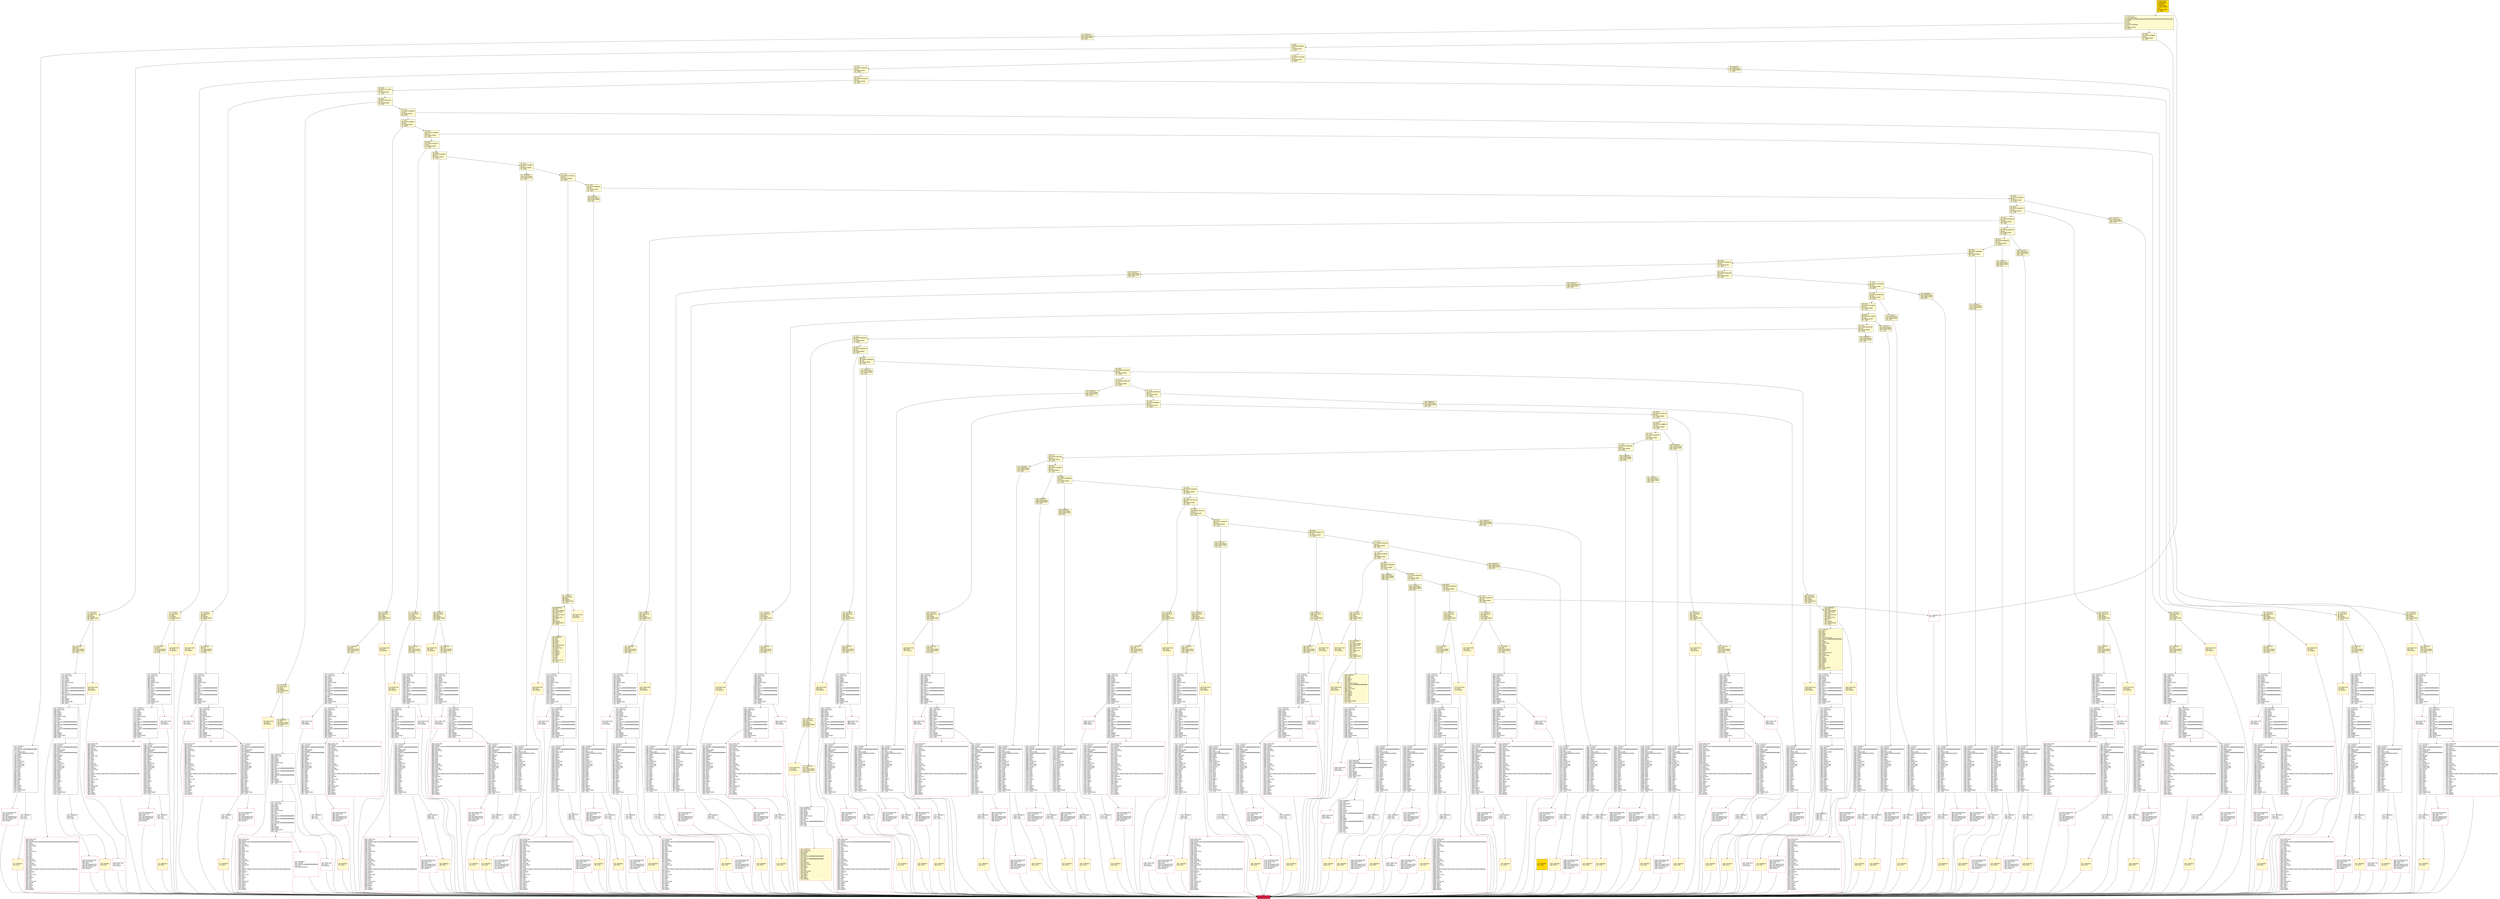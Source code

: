 digraph G {
bgcolor=transparent rankdir=UD;
node [shape=box style=filled color=black fillcolor=white fontname=arial fontcolor=black];
5657 [label="5657: RETURNDATASIZE\l5658: PUSH1 0x00\l5660: DUP1\l5661: RETURNDATACOPY\l5662: RETURNDATASIZE\l5663: PUSH1 0x00\l5665: REVERT\l" shape=Msquare color=crimson ];
9122 [label="9122: PUSH1 0x00\l9124: DUP1\l9125: REVERT\l" shape=Msquare color=crimson ];
12580 [label="12580: JUMPDEST\l12581: POP\l12582: JUMP\l" ];
12761 [label="12761: PUSH1 0x40\l12763: MLOAD\l12764: PUSH32 0x08c379a000000000000000000000000000000000000000000000000000000000\l12797: DUP2\l12798: MSTORE\l12799: PUSH1 0x04\l12801: ADD\l12802: DUP1\l12803: DUP1\l12804: PUSH1 0x20\l12806: ADD\l12807: DUP3\l12808: DUP2\l12809: SUB\l12810: DUP3\l12811: MSTORE\l12812: PUSH1 0x1e\l12814: DUP2\l12815: MSTORE\l12816: PUSH1 0x20\l12818: ADD\l12819: DUP1\l12820: PUSH32 0x6f6e6c79206f776e65722063616e207573652074686973206d6574686f640000\l12853: DUP2\l12854: MSTORE\l12855: POP\l12856: PUSH1 0x20\l12858: ADD\l12859: SWAP2\l12860: POP\l12861: POP\l12862: PUSH1 0x40\l12864: MLOAD\l12865: DUP1\l12866: SWAP2\l12867: SUB\l12868: SWAP1\l12869: REVERT\l" shape=Msquare color=crimson ];
935 [label="935: PUSH1 0x00\l937: DUP1\l938: REVERT\l" fillcolor=lemonchiffon shape=Msquare color=crimson ];
2583 [label="2583: RETURNDATASIZE\l2584: PUSH1 0x00\l2586: DUP1\l2587: RETURNDATACOPY\l2588: RETURNDATASIZE\l2589: PUSH1 0x00\l2591: REVERT\l" shape=Msquare color=crimson ];
3825 [label="3825: JUMPDEST\l3826: PUSH1 0x00\l3828: DUP1\l3829: SWAP1\l3830: SLOAD\l3831: SWAP1\l3832: PUSH2 0x0100\l3835: EXP\l3836: SWAP1\l3837: DIV\l3838: PUSH20 0xffffffffffffffffffffffffffffffffffffffff\l3859: AND\l3860: PUSH20 0xffffffffffffffffffffffffffffffffffffffff\l3881: AND\l3882: CALLER\l3883: PUSH20 0xffffffffffffffffffffffffffffffffffffffff\l3904: AND\l3905: EQ\l3906: ISZERO\l3907: ISZERO\l3908: PUSH2 0x0f4c\l3911: JUMPI\l" ];
3729 [label="3729: JUMPDEST\l3730: CALLER\l3731: PUSH20 0xffffffffffffffffffffffffffffffffffffffff\l3752: AND\l3753: PUSH2 0x08fc\l3756: ADDRESS\l3757: PUSH20 0xffffffffffffffffffffffffffffffffffffffff\l3778: AND\l3779: BALANCE\l3780: SWAP1\l3781: DUP2\l3782: ISZERO\l3783: MUL\l3784: SWAP1\l3785: PUSH1 0x40\l3787: MLOAD\l3788: PUSH1 0x00\l3790: PUSH1 0x40\l3792: MLOAD\l3793: DUP1\l3794: DUP4\l3795: SUB\l3796: DUP2\l3797: DUP6\l3798: DUP9\l3799: DUP9\l3800: CALL\l3801: SWAP4\l3802: POP\l3803: POP\l3804: POP\l3805: POP\l3806: ISZERO\l3807: DUP1\l3808: ISZERO\l3809: PUSH2 0x0eee\l3812: JUMPI\l" ];
147 [label="147: DUP1\l148: PUSH4 0x2f06b5a7\l153: EQ\l154: PUSH2 0x0339\l157: JUMPI\l" fillcolor=lemonchiffon ];
12966 [label="12966: JUMPDEST\l12967: PUSH1 0x00\l12969: DUP1\l12970: SWAP1\l12971: SLOAD\l12972: SWAP1\l12973: PUSH2 0x0100\l12976: EXP\l12977: SWAP1\l12978: DIV\l12979: PUSH20 0xffffffffffffffffffffffffffffffffffffffff\l13000: AND\l13001: PUSH20 0xffffffffffffffffffffffffffffffffffffffff\l13022: AND\l13023: CALLER\l13024: PUSH20 0xffffffffffffffffffffffffffffffffffffffff\l13045: AND\l13046: EQ\l13047: ISZERO\l13048: ISZERO\l13049: PUSH2 0x3301\l13052: JUMPI\l" ];
7130 [label="7130: JUMPDEST\l7131: PUSH1 0x00\l7133: DUP1\l7134: SWAP1\l7135: SLOAD\l7136: SWAP1\l7137: PUSH2 0x0100\l7140: EXP\l7141: SWAP1\l7142: DIV\l7143: PUSH20 0xffffffffffffffffffffffffffffffffffffffff\l7164: AND\l7165: PUSH20 0xffffffffffffffffffffffffffffffffffffffff\l7186: AND\l7187: CALLER\l7188: PUSH20 0xffffffffffffffffffffffffffffffffffffffff\l7209: AND\l7210: EQ\l7211: ISZERO\l7212: ISZERO\l7213: PUSH2 0x1c9e\l7216: JUMPI\l" ];
12870 [label="12870: JUMPDEST\l12871: CALLER\l12872: PUSH20 0xffffffffffffffffffffffffffffffffffffffff\l12893: AND\l12894: PUSH2 0x08fc\l12897: ADDRESS\l12898: PUSH20 0xffffffffffffffffffffffffffffffffffffffff\l12919: AND\l12920: BALANCE\l12921: SWAP1\l12922: DUP2\l12923: ISZERO\l12924: MUL\l12925: SWAP1\l12926: PUSH1 0x40\l12928: MLOAD\l12929: PUSH1 0x00\l12931: PUSH1 0x40\l12933: MLOAD\l12934: DUP1\l12935: DUP4\l12936: SUB\l12937: DUP2\l12938: DUP6\l12939: DUP9\l12940: DUP9\l12941: CALL\l12942: SWAP4\l12943: POP\l12944: POP\l12945: POP\l12946: POP\l12947: ISZERO\l12948: DUP1\l12949: ISZERO\l12950: PUSH2 0x32a3\l12953: JUMPI\l" ];
290 [label="290: DUP1\l291: PUSH4 0x6aa6caa4\l296: EQ\l297: PUSH2 0x043a\l300: JUMPI\l" fillcolor=lemonchiffon ];
1417 [label="1417: JUMPDEST\l1418: STOP\l" fillcolor=lemonchiffon shape=Msquare color=crimson ];
733 [label="733: JUMPDEST\l734: CALLVALUE\l735: DUP1\l736: ISZERO\l737: PUSH2 0x02e9\l740: JUMPI\l" fillcolor=lemonchiffon ];
958 [label="958: PUSH1 0x00\l960: DUP1\l961: REVERT\l" fillcolor=lemonchiffon shape=Msquare color=crimson ];
1460 [label="1460: JUMPDEST\l1461: STOP\l" fillcolor=lemonchiffon shape=Msquare color=crimson ];
9846 [label="9846: JUMPDEST\l9847: CALLER\l9848: PUSH20 0xffffffffffffffffffffffffffffffffffffffff\l9869: AND\l9870: PUSH2 0x08fc\l9873: ADDRESS\l9874: PUSH20 0xffffffffffffffffffffffffffffffffffffffff\l9895: AND\l9896: BALANCE\l9897: SWAP1\l9898: DUP2\l9899: ISZERO\l9900: MUL\l9901: SWAP1\l9902: PUSH1 0x40\l9904: MLOAD\l9905: PUSH1 0x00\l9907: PUSH1 0x40\l9909: MLOAD\l9910: DUP1\l9911: DUP4\l9912: SUB\l9913: DUP2\l9914: DUP6\l9915: DUP9\l9916: DUP9\l9917: CALL\l9918: SWAP4\l9919: POP\l9920: POP\l9921: POP\l9922: POP\l9923: ISZERO\l9924: DUP1\l9925: ISZERO\l9926: PUSH2 0x26d3\l9929: JUMPI\l" ];
6224 [label="6224: JUMPDEST\l6225: PUSH1 0x00\l6227: DUP1\l6228: SWAP1\l6229: SLOAD\l6230: SWAP1\l6231: PUSH2 0x0100\l6234: EXP\l6235: SWAP1\l6236: DIV\l6237: PUSH20 0xffffffffffffffffffffffffffffffffffffffff\l6258: AND\l6259: PUSH20 0xffffffffffffffffffffffffffffffffffffffff\l6280: AND\l6281: CALLER\l6282: PUSH20 0xffffffffffffffffffffffffffffffffffffffff\l6303: AND\l6304: EQ\l6305: ISZERO\l6306: ISZERO\l6307: PUSH2 0x1914\l6310: JUMPI\l" ];
9475 [label="9475: JUMPDEST\l9476: POP\l9477: JUMP\l" ];
13349 [label="13349: EXIT BLOCK\l" fillcolor=crimson ];
8450 [label="8450: JUMPDEST\l8451: POP\l8452: JUMP\l" ];
902 [label="902: PUSH1 0x00\l904: DUP1\l905: REVERT\l" fillcolor=lemonchiffon shape=Msquare color=crimson ];
1297 [label="1297: JUMPDEST\l1298: POP\l1299: PUSH2 0x055e\l1302: PUSH1 0x04\l1304: DUP1\l1305: CALLDATASIZE\l1306: SUB\l1307: PUSH1 0x40\l1309: DUP2\l1310: LT\l1311: ISZERO\l1312: PUSH2 0x0528\l1315: JUMPI\l" fillcolor=lemonchiffon ];
4228 [label="4228: JUMPDEST\l4229: PUSH1 0x00\l4231: DUP1\l4232: SWAP1\l4233: SLOAD\l4234: SWAP1\l4235: PUSH2 0x0100\l4238: EXP\l4239: SWAP1\l4240: DIV\l4241: PUSH20 0xffffffffffffffffffffffffffffffffffffffff\l4262: AND\l4263: PUSH20 0xffffffffffffffffffffffffffffffffffffffff\l4284: AND\l4285: CALLER\l4286: PUSH20 0xffffffffffffffffffffffffffffffffffffffff\l4307: AND\l4308: EQ\l4309: ISZERO\l4310: ISZERO\l4311: PUSH2 0x1148\l4314: JUMPI\l" ];
1470 [label="1470: JUMPDEST\l1471: STOP\l" fillcolor=lemonchiffon shape=Msquare color=crimson ];
1029 [label="1029: JUMPDEST\l1030: CALLVALUE\l1031: DUP1\l1032: ISZERO\l1033: PUSH2 0x0411\l1036: JUMPI\l" fillcolor=lemonchiffon ];
7734 [label="7734: RETURNDATASIZE\l7735: PUSH1 0x00\l7737: DUP1\l7738: RETURNDATACOPY\l7739: RETURNDATASIZE\l7740: PUSH1 0x00\l7742: REVERT\l" shape=Msquare color=crimson ];
8076 [label="8076: PUSH1 0x00\l8078: DUP1\l8079: REVERT\l" shape=Msquare color=crimson ];
1440 [label="1440: JUMPDEST\l1441: STOP\l" fillcolor=lemonchiffon shape=Msquare color=crimson ];
10799 [label="10799: RETURNDATASIZE\l10800: PUSH1 0x00\l10802: DUP1\l10803: RETURNDATACOPY\l10804: RETURNDATASIZE\l10805: PUSH1 0x00\l10807: REVERT\l" shape=Msquare color=crimson ];
257 [label="257: DUP1\l258: PUSH4 0x635b9773\l263: EQ\l264: PUSH2 0x041c\l267: JUMPI\l" fillcolor=lemonchiffon ];
1450 [label="1450: JUMPDEST\l1451: STOP\l" fillcolor=lemonchiffon shape=Msquare color=crimson ];
7326 [label="7326: JUMPDEST\l7327: CALLER\l7328: PUSH20 0xffffffffffffffffffffffffffffffffffffffff\l7349: AND\l7350: PUSH2 0x08fc\l7353: ADDRESS\l7354: PUSH20 0xffffffffffffffffffffffffffffffffffffffff\l7375: AND\l7376: BALANCE\l7377: SWAP1\l7378: DUP2\l7379: ISZERO\l7380: MUL\l7381: SWAP1\l7382: PUSH1 0x40\l7384: MLOAD\l7385: PUSH1 0x00\l7387: PUSH1 0x40\l7389: MLOAD\l7390: DUP1\l7391: DUP4\l7392: SUB\l7393: DUP2\l7394: DUP6\l7395: DUP9\l7396: DUP9\l7397: CALL\l7398: SWAP4\l7399: POP\l7400: POP\l7401: POP\l7402: POP\l7403: ISZERO\l7404: DUP1\l7405: ISZERO\l7406: PUSH2 0x1cfb\l7409: JUMPI\l" ];
114 [label="114: DUP1\l115: PUSH4 0x257a50c7\l120: EQ\l121: PUSH2 0x02f4\l124: JUMPI\l" fillcolor=lemonchiffon ];
1082 [label="1082: JUMPDEST\l1083: PUSH2 0x0442\l1086: PUSH2 0x1df1\l1089: JUMP\l" fillcolor=lemonchiffon ];
1490 [label="1490: JUMPDEST\l1491: STOP\l" fillcolor=lemonchiffon shape=Msquare color=crimson ];
169 [label="169: DUP1\l170: PUSH4 0x37bc8aa1\l175: EQ\l176: PUSH2 0x0367\l179: JUMPI\l" fillcolor=lemonchiffon ];
444 [label="444: DUP1\l445: PUSH4 0xa23c133a\l450: EQ\l451: PUSH2 0x058b\l454: JUMPI\l" fillcolor=lemonchiffon ];
8954 [label="8954: JUMPDEST\l8955: CALLER\l8956: PUSH20 0xffffffffffffffffffffffffffffffffffffffff\l8977: AND\l8978: PUSH2 0x08fc\l8981: PUSH8 0x0de0b6b3a7640000\l8990: SWAP1\l8991: DUP2\l8992: ISZERO\l8993: MUL\l8994: SWAP1\l8995: PUSH1 0x40\l8997: MLOAD\l8998: PUSH1 0x00\l9000: PUSH1 0x40\l9002: MLOAD\l9003: DUP1\l9004: DUP4\l9005: SUB\l9006: DUP2\l9007: DUP6\l9008: DUP9\l9009: DUP9\l9010: CALL\l9011: SWAP4\l9012: POP\l9013: POP\l9014: POP\l9015: POP\l9016: ISZERO\l9017: DUP1\l9018: ISZERO\l9019: PUSH2 0x2348\l9022: JUMPI\l" ];
1500 [label="1500: JUMPDEST\l1501: STOP\l" fillcolor=lemonchiffon shape=Msquare color=crimson ];
3439 [label="3439: JUMPDEST\l3440: POP\l3441: JUMP\l" ];
9392 [label="9392: JUMPDEST\l9393: POP\l9394: POP\l9395: POP\l9396: JUMP\l" ];
1014 [label="1014: PUSH1 0x00\l1016: DUP1\l1017: REVERT\l" fillcolor=lemonchiffon shape=Msquare color=crimson ];
12026 [label="12026: JUMPDEST\l12027: CALLER\l12028: PUSH20 0xffffffffffffffffffffffffffffffffffffffff\l12049: AND\l12050: PUSH2 0x08fc\l12053: ADDRESS\l12054: PUSH20 0xffffffffffffffffffffffffffffffffffffffff\l12075: AND\l12076: BALANCE\l12077: SWAP1\l12078: DUP2\l12079: ISZERO\l12080: MUL\l12081: SWAP1\l12082: PUSH1 0x40\l12084: MLOAD\l12085: PUSH1 0x00\l12087: PUSH1 0x40\l12089: MLOAD\l12090: DUP1\l12091: DUP4\l12092: SUB\l12093: DUP2\l12094: DUP6\l12095: DUP9\l12096: DUP9\l12097: CALL\l12098: SWAP4\l12099: POP\l12100: POP\l12101: POP\l12102: POP\l12103: ISZERO\l12104: DUP1\l12105: ISZERO\l12106: PUSH2 0x2f57\l12109: JUMPI\l" ];
1480 [label="1480: JUMPDEST\l1481: STOP\l" fillcolor=lemonchiffon shape=Msquare color=crimson ];
1472 [label="1472: JUMPDEST\l1473: PUSH2 0x05c8\l1476: PUSH2 0x2948\l1479: JUMP\l" fillcolor=lemonchiffon ];
125 [label="125: DUP1\l126: PUSH4 0x2aeccacc\l131: EQ\l132: PUSH2 0x030b\l135: JUMPI\l" fillcolor=lemonchiffon ];
191 [label="191: DUP1\l192: PUSH4 0x4f0af4fc\l197: EQ\l198: PUSH2 0x0395\l201: JUMPI\l" fillcolor=lemonchiffon ];
8534 [label="8534: JUMPDEST\l8535: PUSH1 0x00\l8537: DUP1\l8538: SWAP1\l8539: SLOAD\l8540: SWAP1\l8541: PUSH2 0x0100\l8544: EXP\l8545: SWAP1\l8546: DIV\l8547: PUSH20 0xffffffffffffffffffffffffffffffffffffffff\l8568: AND\l8569: DUP2\l8570: JUMP\l" ];
7989 [label="7989: JUMPDEST\l7990: PUSH1 0x00\l7992: DUP1\l7993: SWAP1\l7994: SLOAD\l7995: SWAP1\l7996: PUSH2 0x0100\l7999: EXP\l8000: SWAP1\l8001: DIV\l8002: PUSH20 0xffffffffffffffffffffffffffffffffffffffff\l8023: AND\l8024: PUSH20 0xffffffffffffffffffffffffffffffffffffffff\l8045: AND\l8046: CALLER\l8047: PUSH20 0xffffffffffffffffffffffffffffffffffffffff\l8068: AND\l8069: EQ\l8070: ISZERO\l8071: ISZERO\l8072: PUSH2 0x1f90\l8075: JUMPI\l" ];
10565 [label="10565: JUMPDEST\l10566: POP\l10567: JUMP\l" ];
4611 [label="4611: JUMPDEST\l4612: PUSH1 0x00\l4614: DUP1\l4615: SWAP1\l4616: SLOAD\l4617: SWAP1\l4618: PUSH2 0x0100\l4621: EXP\l4622: SWAP1\l4623: DIV\l4624: PUSH20 0xffffffffffffffffffffffffffffffffffffffff\l4645: AND\l4646: PUSH20 0xffffffffffffffffffffffffffffffffffffffff\l4667: AND\l4668: CALLER\l4669: PUSH20 0xffffffffffffffffffffffffffffffffffffffff\l4690: AND\l4691: EQ\l4692: ISZERO\l4693: ISZERO\l4694: PUSH2 0x12c7\l4697: JUMPI\l" ];
1533 [label="1533: JUMPDEST\l1534: STOP\l" fillcolor=lemonchiffon shape=Msquare color=crimson ];
7500 [label="7500: JUMPDEST\l7501: POP\l7502: JUMP\l" ];
1275 [label="1275: JUMPDEST\l1276: PUSH2 0x0503\l1279: PUSH2 0x22fa\l1282: JUMP\l" fillcolor=lemonchiffon ];
1510 [label="1510: JUMPDEST\l1511: STOP\l" fillcolor=lemonchiffon shape=Msquare color=crimson ];
2664 [label="2664: RETURNDATASIZE\l2665: PUSH1 0x00\l2667: DUP1\l2668: RETURNDATACOPY\l2669: RETURNDATASIZE\l2670: PUSH1 0x00\l2672: REVERT\l" shape=Msquare color=crimson ];
9556 [label="9556: JUMPDEST\l9557: POP\l9558: JUMP\l" ];
8531 [label="8531: JUMPDEST\l8532: POP\l8533: JUMP\l" ];
7126 [label="7126: PUSH1 0x00\l7128: DUP1\l7129: REVERT\l" shape=Msquare color=crimson ];
768 [label="768: JUMPDEST\l769: POP\l770: PUSH2 0x0309\l773: PUSH2 0x0d72\l776: JUMP\l" fillcolor=lemonchiffon ];
12954 [label="12954: RETURNDATASIZE\l12955: PUSH1 0x00\l12957: DUP1\l12958: RETURNDATACOPY\l12959: RETURNDATASIZE\l12960: PUSH1 0x00\l12962: REVERT\l" shape=Msquare color=crimson ];
4517 [label="4517: JUMPDEST\l4518: POP\l4519: JUMP\l" ];
5464 [label="5464: PUSH1 0x40\l5466: MLOAD\l5467: PUSH32 0x08c379a000000000000000000000000000000000000000000000000000000000\l5500: DUP2\l5501: MSTORE\l5502: PUSH1 0x04\l5504: ADD\l5505: DUP1\l5506: DUP1\l5507: PUSH1 0x20\l5509: ADD\l5510: DUP3\l5511: DUP2\l5512: SUB\l5513: DUP3\l5514: MSTORE\l5515: PUSH1 0x1e\l5517: DUP2\l5518: MSTORE\l5519: PUSH1 0x20\l5521: ADD\l5522: DUP1\l5523: PUSH32 0x6f6e6c79206f776e65722063616e207573652074686973206d6574686f640000\l5556: DUP2\l5557: MSTORE\l5558: POP\l5559: PUSH1 0x20\l5561: ADD\l5562: SWAP2\l5563: POP\l5564: POP\l5565: PUSH1 0x40\l5567: MLOAD\l5568: DUP1\l5569: SWAP2\l5570: SUB\l5571: SWAP1\l5572: REVERT\l" shape=Msquare color=crimson ];
810 [label="810: PUSH1 0x00\l812: DUP1\l813: REVERT\l" fillcolor=lemonchiffon shape=Msquare color=crimson ];
2390 [label="2390: PUSH1 0x40\l2392: MLOAD\l2393: PUSH32 0x08c379a000000000000000000000000000000000000000000000000000000000\l2426: DUP2\l2427: MSTORE\l2428: PUSH1 0x04\l2430: ADD\l2431: DUP1\l2432: DUP1\l2433: PUSH1 0x20\l2435: ADD\l2436: DUP3\l2437: DUP2\l2438: SUB\l2439: DUP3\l2440: MSTORE\l2441: PUSH1 0x1e\l2443: DUP2\l2444: MSTORE\l2445: PUSH1 0x20\l2447: ADD\l2448: DUP1\l2449: PUSH32 0x6f6e6c79206f776e65722063616e207573652074686973206d6574686f640000\l2482: DUP2\l2483: MSTORE\l2484: POP\l2485: PUSH1 0x20\l2487: ADD\l2488: SWAP2\l2489: POP\l2490: POP\l2491: PUSH1 0x40\l2493: MLOAD\l2494: DUP1\l2495: SWAP2\l2496: SUB\l2497: SWAP1\l2498: REVERT\l" shape=Msquare color=crimson ];
2767 [label="2767: JUMPDEST\l2768: PUSH1 0x00\l2770: DUP1\l2771: SWAP1\l2772: SLOAD\l2773: SWAP1\l2774: PUSH2 0x0100\l2777: EXP\l2778: SWAP1\l2779: DIV\l2780: PUSH20 0xffffffffffffffffffffffffffffffffffffffff\l2801: AND\l2802: PUSH20 0xffffffffffffffffffffffffffffffffffffffff\l2823: AND\l2824: CALLER\l2825: PUSH20 0xffffffffffffffffffffffffffffffffffffffff\l2846: AND\l2847: EQ\l2848: ISZERO\l2849: ISZERO\l2850: PUSH2 0x0b93\l2853: JUMPI\l" ];
6572 [label="6572: JUMPDEST\l6573: POP\l6574: JUMP\l" ];
10029 [label="10029: PUSH1 0x00\l10031: DUP1\l10032: REVERT\l" shape=Msquare color=crimson ];
1283 [label="1283: JUMPDEST\l1284: STOP\l" fillcolor=lemonchiffon shape=Msquare color=crimson ];
10880 [label="10880: RETURNDATASIZE\l10881: PUSH1 0x00\l10883: DUP1\l10884: RETURNDATACOPY\l10885: RETURNDATASIZE\l10886: PUSH1 0x00\l10888: REVERT\l" shape=Msquare color=crimson ];
7815 [label="7815: RETURNDATASIZE\l7816: PUSH1 0x00\l7818: DUP1\l7819: RETURNDATACOPY\l7820: RETURNDATASIZE\l7821: PUSH1 0x00\l7823: REVERT\l" shape=Msquare color=crimson ];
3346 [label="3346: JUMPDEST\l3347: CALLER\l3348: PUSH20 0xffffffffffffffffffffffffffffffffffffffff\l3369: AND\l3370: PUSH2 0x08fc\l3373: ADDRESS\l3374: PUSH20 0xffffffffffffffffffffffffffffffffffffffff\l3395: AND\l3396: BALANCE\l3397: SWAP1\l3398: DUP2\l3399: ISZERO\l3400: MUL\l3401: SWAP1\l3402: PUSH1 0x40\l3404: MLOAD\l3405: PUSH1 0x00\l3407: PUSH1 0x40\l3409: MLOAD\l3410: DUP1\l3411: DUP4\l3412: SUB\l3413: DUP2\l3414: DUP6\l3415: DUP9\l3416: DUP9\l3417: CALL\l3418: SWAP4\l3419: POP\l3420: POP\l3421: POP\l3422: POP\l3423: ISZERO\l3424: DUP1\l3425: ISZERO\l3426: PUSH2 0x0d6f\l3429: JUMPI\l" ];
11655 [label="11655: JUMPDEST\l11656: POP\l11657: JUMP\l" ];
1580 [label="1580: JUMPDEST\l1581: POP\l1582: PUSH2 0x0635\l1585: PUSH2 0x2ddb\l1588: JUMP\l" fillcolor=lemonchiffon ];
12294 [label="12294: JUMPDEST\l12295: PUSH1 0x00\l12297: PUSH20 0xffffffffffffffffffffffffffffffffffffffff\l12318: AND\l12319: DUP2\l12320: PUSH20 0xffffffffffffffffffffffffffffffffffffffff\l12341: AND\l12342: EQ\l12343: ISZERO\l12344: ISZERO\l12345: ISZERO\l12346: PUSH2 0x3042\l12349: JUMPI\l" ];
1558 [label="1558: JUMPDEST\l1559: PUSH2 0x061e\l1562: PUSH2 0x2d8a\l1565: JUMP\l" fillcolor=lemonchiffon ];
1252 [label="1252: JUMPDEST\l1253: CALLVALUE\l1254: DUP1\l1255: ISZERO\l1256: PUSH2 0x04f0\l1259: JUMPI\l" fillcolor=lemonchiffon ];
10325 [label="10325: JUMPDEST\l10326: CALLER\l10327: PUSH20 0xffffffffffffffffffffffffffffffffffffffff\l10348: AND\l10349: PUSH2 0x08fc\l10352: PUSH8 0x0de0b6b3a7640000\l10361: SWAP1\l10362: DUP2\l10363: ISZERO\l10364: MUL\l10365: SWAP1\l10366: PUSH1 0x40\l10368: MLOAD\l10369: PUSH1 0x00\l10371: PUSH1 0x40\l10373: MLOAD\l10374: DUP1\l10375: DUP4\l10376: SUB\l10377: DUP2\l10378: DUP6\l10379: DUP9\l10380: DUP9\l10381: CALL\l10382: SWAP4\l10383: POP\l10384: POP\l10385: POP\l10386: POP\l10387: ISZERO\l10388: DUP1\l10389: ISZERO\l10390: PUSH2 0x28a3\l10393: JUMPI\l" ];
1264 [label="1264: JUMPDEST\l1265: POP\l1266: PUSH2 0x04f9\l1269: PUSH2 0x217b\l1272: JUMP\l" fillcolor=lemonchiffon ];
10646 [label="10646: JUMPDEST\l10647: POP\l10648: JUMP\l" ];
787 [label="787: PUSH1 0x00\l789: DUP1\l790: REVERT\l" fillcolor=lemonchiffon shape=Msquare color=crimson ];
4807 [label="4807: JUMPDEST\l4808: CALLER\l4809: PUSH20 0xffffffffffffffffffffffffffffffffffffffff\l4830: AND\l4831: PUSH2 0x08fc\l4834: ADDRESS\l4835: PUSH20 0xffffffffffffffffffffffffffffffffffffffff\l4856: AND\l4857: BALANCE\l4858: SWAP1\l4859: DUP2\l4860: ISZERO\l4861: MUL\l4862: SWAP1\l4863: PUSH1 0x40\l4865: MLOAD\l4866: PUSH1 0x00\l4868: PUSH1 0x40\l4870: MLOAD\l4871: DUP1\l4872: DUP4\l4873: SUB\l4874: DUP2\l4875: DUP6\l4876: DUP9\l4877: DUP9\l4878: CALL\l4879: SWAP4\l4880: POP\l4881: POP\l4882: POP\l4883: POP\l4884: ISZERO\l4885: DUP1\l4886: ISZERO\l4887: PUSH2 0x1324\l4890: JUMPI\l" ];
1748 [label="1748: JUMPDEST\l1749: CALLER\l1750: PUSH20 0xffffffffffffffffffffffffffffffffffffffff\l1771: AND\l1772: PUSH2 0x08fc\l1775: PUSH8 0x0de0b6b3a7640000\l1784: SWAP1\l1785: DUP2\l1786: ISZERO\l1787: MUL\l1788: SWAP1\l1789: PUSH1 0x40\l1791: MLOAD\l1792: PUSH1 0x00\l1794: PUSH1 0x40\l1796: MLOAD\l1797: DUP1\l1798: DUP4\l1799: SUB\l1800: DUP2\l1801: DUP6\l1802: DUP9\l1803: DUP9\l1804: CALL\l1805: SWAP4\l1806: POP\l1807: POP\l1808: POP\l1809: POP\l1810: ISZERO\l1811: DUP1\l1812: ISZERO\l1813: PUSH2 0x0722\l1816: JUMPI\l" ];
3533 [label="3533: JUMPDEST\l3534: PUSH1 0x00\l3536: DUP1\l3537: SWAP1\l3538: SLOAD\l3539: SWAP1\l3540: PUSH2 0x0100\l3543: EXP\l3544: SWAP1\l3545: DIV\l3546: PUSH20 0xffffffffffffffffffffffffffffffffffffffff\l3567: AND\l3568: PUSH20 0xffffffffffffffffffffffffffffffffffffffff\l3589: AND\l3590: CALLER\l3591: PUSH20 0xffffffffffffffffffffffffffffffffffffffff\l3612: AND\l3613: EQ\l3614: ISZERO\l3615: ISZERO\l3616: PUSH2 0x0e91\l3619: JUMPI\l" ];
1285 [label="1285: JUMPDEST\l1286: CALLVALUE\l1287: DUP1\l1288: ISZERO\l1289: PUSH2 0x0511\l1292: JUMPI\l" fillcolor=lemonchiffon ];
917 [label="917: JUMPDEST\l918: PUSH2 0x039d\l921: PUSH2 0x17a4\l924: JUMP\l" fillcolor=lemonchiffon ];
7581 [label="7581: JUMPDEST\l7582: POP\l7583: JUMP\l" ];
11179 [label="11179: JUMPDEST\l11180: CALLER\l11181: PUSH20 0xffffffffffffffffffffffffffffffffffffffff\l11202: AND\l11203: PUSH2 0x08fc\l11206: ADDRESS\l11207: PUSH20 0xffffffffffffffffffffffffffffffffffffffff\l11228: AND\l11229: BALANCE\l11230: SWAP1\l11231: DUP2\l11232: ISZERO\l11233: MUL\l11234: SWAP1\l11235: PUSH1 0x40\l11237: MLOAD\l11238: PUSH1 0x00\l11240: PUSH1 0x40\l11242: MLOAD\l11243: DUP1\l11244: DUP4\l11245: SUB\l11246: DUP2\l11247: DUP6\l11248: DUP9\l11249: DUP9\l11250: CALL\l11251: SWAP4\l11252: POP\l11253: POP\l11254: POP\l11255: POP\l11256: ISZERO\l11257: DUP1\l11258: ISZERO\l11259: PUSH2 0x2c08\l11262: JUMPI\l" ];
12354 [label="12354: JUMPDEST\l12355: DUP1\l12356: PUSH1 0x00\l12358: DUP1\l12359: PUSH2 0x0100\l12362: EXP\l12363: DUP2\l12364: SLOAD\l12365: DUP2\l12366: PUSH20 0xffffffffffffffffffffffffffffffffffffffff\l12387: MUL\l12388: NOT\l12389: AND\l12390: SWAP1\l12391: DUP4\l12392: PUSH20 0xffffffffffffffffffffffffffffffffffffffff\l12413: AND\l12414: MUL\l12415: OR\l12416: SWAP1\l12417: SSTORE\l12418: POP\l12419: POP\l12420: JUMP\l" ];
367 [label="367: DUP1\l368: PUSH4 0x8da5cb5b\l373: EQ\l374: PUSH2 0x048d\l377: JUMPI\l" fillcolor=lemonchiffon ];
10727 [label="10727: JUMPDEST\l10728: POP\l10729: JUMP\l" ];
1524 [label="1524: JUMPDEST\l1525: POP\l1526: PUSH2 0x05fd\l1529: PUSH2 0x2a8c\l1532: JUMP\l" fillcolor=lemonchiffon ];
7896 [label="7896: RETURNDATASIZE\l7897: PUSH1 0x00\l7899: DUP1\l7900: RETURNDATACOPY\l7901: RETURNDATASIZE\l7902: PUSH1 0x00\l7904: REVERT\l" shape=Msquare color=crimson ];
59 [label="59: DUP1\l60: PUSH4 0x0c869ebe\l65: EQ\l66: PUSH2 0x028e\l69: JUMPI\l" fillcolor=lemonchiffon ];
5760 [label="5760: JUMPDEST\l5761: PUSH1 0x00\l5763: DUP1\l5764: SWAP1\l5765: SLOAD\l5766: SWAP1\l5767: PUSH2 0x0100\l5770: EXP\l5771: SWAP1\l5772: DIV\l5773: PUSH20 0xffffffffffffffffffffffffffffffffffffffff\l5794: AND\l5795: PUSH20 0xffffffffffffffffffffffffffffffffffffffff\l5816: AND\l5817: CALLER\l5818: PUSH20 0xffffffffffffffffffffffffffffffffffffffff\l5839: AND\l5840: EQ\l5841: ISZERO\l5842: ISZERO\l5843: PUSH2 0x1744\l5846: JUMPI\l" ];
7662 [label="7662: JUMPDEST\l7663: POP\l7664: JUMP\l" ];
837 [label="837: JUMPDEST\l838: POP\l839: PUSH2 0x034e\l842: PUSH2 0x11a8\l845: JUMP\l" fillcolor=lemonchiffon ];
1374 [label="1374: JUMPDEST\l1375: STOP\l" fillcolor=lemonchiffon shape=Msquare color=crimson ];
3059 [label="3059: JUMPDEST\l3060: PUSH1 0x00\l3062: DUP1\l3063: SWAP1\l3064: SLOAD\l3065: SWAP1\l3066: PUSH2 0x0100\l3069: EXP\l3070: SWAP1\l3071: DIV\l3072: PUSH20 0xffffffffffffffffffffffffffffffffffffffff\l3093: AND\l3094: PUSH20 0xffffffffffffffffffffffffffffffffffffffff\l3115: AND\l3116: CALLER\l3117: PUSH20 0xffffffffffffffffffffffffffffffffffffffff\l3138: AND\l3139: EQ\l3140: ISZERO\l3141: ISZERO\l3142: PUSH2 0x0c4e\l3145: JUMPI\l" ];
879 [label="879: PUSH1 0x00\l881: DUP1\l882: REVERT\l" fillcolor=lemonchiffon shape=Msquare color=crimson ];
6494 [label="6494: JUMPDEST\l6495: CALLER\l6496: PUSH20 0xffffffffffffffffffffffffffffffffffffffff\l6517: AND\l6518: PUSH2 0x08fc\l6521: PUSH8 0x0de0b6b3a7640000\l6530: SWAP1\l6531: DUP2\l6532: ISZERO\l6533: MUL\l6534: SWAP1\l6535: PUSH1 0x40\l6537: MLOAD\l6538: PUSH1 0x00\l6540: PUSH1 0x40\l6542: MLOAD\l6543: DUP1\l6544: DUP4\l6545: SUB\l6546: DUP2\l6547: DUP6\l6548: DUP9\l6549: DUP9\l6550: CALL\l6551: SWAP4\l6552: POP\l6553: POP\l6554: POP\l6555: POP\l6556: ISZERO\l6557: DUP1\l6558: ISZERO\l6559: PUSH2 0x19ac\l6562: JUMPI\l" ];
6420 [label="6420: JUMPDEST\l6421: CALLER\l6422: PUSH20 0xffffffffffffffffffffffffffffffffffffffff\l6443: AND\l6444: PUSH2 0x08fc\l6447: DUP3\l6448: SWAP1\l6449: DUP2\l6450: ISZERO\l6451: MUL\l6452: SWAP1\l6453: PUSH1 0x40\l6455: MLOAD\l6456: PUSH1 0x00\l6458: PUSH1 0x40\l6460: MLOAD\l6461: DUP1\l6462: DUP4\l6463: SUB\l6464: DUP2\l6465: DUP6\l6466: DUP9\l6467: DUP9\l6468: CALL\l6469: SWAP4\l6470: POP\l6471: POP\l6472: POP\l6473: POP\l6474: ISZERO\l6475: DUP1\l6476: ISZERO\l6477: PUSH2 0x195a\l6480: JUMPI\l" ];
9930 [label="9930: RETURNDATASIZE\l9931: PUSH1 0x00\l9933: DUP1\l9934: RETURNDATACOPY\l9935: RETURNDATASIZE\l9936: PUSH1 0x00\l9938: REVERT\l" shape=Msquare color=crimson ];
644 [label="644: JUMPDEST\l645: PUSH2 0x028c\l648: PUSH2 0x06d4\l651: JUMP\l" fillcolor=lemonchiffon ];
235 [label="235: DUP1\l236: PUSH4 0x5de88174\l241: EQ\l242: PUSH2 0x03ee\l245: JUMPI\l" fillcolor=lemonchiffon ];
6653 [label="6653: JUMPDEST\l6654: POP\l6655: JUMP\l" ];
1916 [label="1916: PUSH1 0x00\l1918: DUP1\l1919: REVERT\l" shape=Msquare color=crimson ];
4990 [label="4990: PUSH1 0x00\l4992: DUP1\l4993: REVERT\l" shape=Msquare color=crimson ];
833 [label="833: PUSH1 0x00\l835: DUP1\l836: REVERT\l" fillcolor=lemonchiffon shape=Msquare color=crimson ];
1408 [label="1408: JUMPDEST\l1409: POP\l1410: PUSH2 0x0589\l1413: PUSH2 0x2557\l1416: JUMP\l" fillcolor=lemonchiffon ];
1394 [label="1394: JUMPDEST\l1395: STOP\l" fillcolor=lemonchiffon shape=Msquare color=crimson ];
70 [label="70: DUP1\l71: PUSH4 0x13856431\l76: EQ\l77: PUSH2 0x02a5\l80: JUMPI\l" fillcolor=lemonchiffon ];
2499 [label="2499: JUMPDEST\l2500: CALLER\l2501: PUSH20 0xffffffffffffffffffffffffffffffffffffffff\l2522: AND\l2523: PUSH2 0x08fc\l2526: ADDRESS\l2527: PUSH20 0xffffffffffffffffffffffffffffffffffffffff\l2548: AND\l2549: BALANCE\l2550: SWAP1\l2551: DUP2\l2552: ISZERO\l2553: MUL\l2554: SWAP1\l2555: PUSH1 0x40\l2557: MLOAD\l2558: PUSH1 0x00\l2560: PUSH1 0x40\l2562: MLOAD\l2563: DUP1\l2564: DUP4\l2565: SUB\l2566: DUP2\l2567: DUP6\l2568: DUP9\l2569: DUP9\l2570: CALL\l2571: SWAP4\l2572: POP\l2573: POP\l2574: POP\l2575: POP\l2576: ISZERO\l2577: DUP1\l2578: ISZERO\l2579: PUSH2 0x0a20\l2582: JUMPI\l" ];
3912 [label="3912: PUSH1 0x00\l3914: DUP1\l3915: REVERT\l" shape=Msquare color=crimson ];
11739 [label="11739: JUMPDEST\l11740: PUSH1 0x00\l11742: DUP1\l11743: SWAP1\l11744: SLOAD\l11745: SWAP1\l11746: PUSH2 0x0100\l11749: EXP\l11750: SWAP1\l11751: DIV\l11752: PUSH20 0xffffffffffffffffffffffffffffffffffffffff\l11773: AND\l11774: PUSH20 0xffffffffffffffffffffffffffffffffffffffff\l11795: AND\l11796: CALLER\l11797: PUSH20 0xffffffffffffffffffffffffffffffffffffffff\l11818: AND\l11819: EQ\l11820: ISZERO\l11821: ISZERO\l11822: PUSH2 0x2e36\l11825: JUMPI\l" ];
1502 [label="1502: JUMPDEST\l1503: PUSH2 0x05e6\l1506: PUSH2 0x2a3b\l1509: JUMP\l" fillcolor=lemonchiffon ];
8942 [label="8942: RETURNDATASIZE\l8943: PUSH1 0x00\l8945: DUP1\l8946: RETURNDATACOPY\l8947: RETURNDATASIZE\l8948: PUSH1 0x00\l8950: REVERT\l" shape=Msquare color=crimson ];
2595 [label="2595: JUMPDEST\l2596: CALLER\l2597: PUSH20 0xffffffffffffffffffffffffffffffffffffffff\l2618: AND\l2619: PUSH2 0x08fc\l2622: PUSH8 0x0de0b6b3a7640000\l2631: SWAP1\l2632: DUP2\l2633: ISZERO\l2634: MUL\l2635: SWAP1\l2636: PUSH1 0x40\l2638: MLOAD\l2639: PUSH1 0x00\l2641: PUSH1 0x40\l2643: MLOAD\l2644: DUP1\l2645: DUP4\l2646: SUB\l2647: DUP2\l2648: DUP6\l2649: DUP9\l2650: DUP9\l2651: CALL\l2652: SWAP4\l2653: POP\l2654: POP\l2655: POP\l2656: POP\l2657: ISZERO\l2658: DUP1\l2659: ISZERO\l2660: PUSH2 0x0a71\l2663: JUMPI\l" ];
856 [label="856: PUSH1 0x00\l858: DUP1\l859: REVERT\l" fillcolor=lemonchiffon shape=Msquare color=crimson ];
1384 [label="1384: JUMPDEST\l1385: STOP\l" fillcolor=lemonchiffon shape=Msquare color=crimson ];
860 [label="860: JUMPDEST\l861: POP\l862: PUSH2 0x0365\l865: PUSH2 0x1327\l868: JUMP\l" fillcolor=lemonchiffon ];
3813 [label="3813: RETURNDATASIZE\l3814: PUSH1 0x00\l3816: DUP1\l3817: RETURNDATACOPY\l3818: RETURNDATASIZE\l3819: PUSH1 0x00\l3821: REVERT\l" shape=Msquare color=crimson ];
848 [label="848: JUMPDEST\l849: CALLVALUE\l850: DUP1\l851: ISZERO\l852: PUSH2 0x035c\l855: JUMPI\l" fillcolor=lemonchiffon ];
11736 [label="11736: JUMPDEST\l11737: POP\l11738: JUMP\l" ];
4891 [label="4891: RETURNDATASIZE\l4892: PUSH1 0x00\l4894: DUP1\l4895: RETURNDATACOPY\l4896: RETURNDATASIZE\l4897: PUSH1 0x00\l4899: REVERT\l" shape=Msquare color=crimson ];
1817 [label="1817: RETURNDATASIZE\l1818: PUSH1 0x00\l1820: DUP1\l1821: RETURNDATACOPY\l1822: RETURNDATASIZE\l1823: PUSH1 0x00\l1825: REVERT\l" shape=Msquare color=crimson ];
1442 [label="1442: JUMPDEST\l1443: PUSH2 0x05aa\l1446: PUSH2 0x2855\l1449: JUMP\l" fillcolor=lemonchiffon ];
13346 [label="13346: JUMPDEST\l13347: POP\l13348: JUMP\l" ];
1052 [label="1052: JUMPDEST\l1053: PUSH2 0x0424\l1056: PUSH2 0x1cfe\l1059: JUMP\l" fillcolor=lemonchiffon ];
4315 [label="4315: PUSH1 0x40\l4317: MLOAD\l4318: PUSH32 0x08c379a000000000000000000000000000000000000000000000000000000000\l4351: DUP2\l4352: MSTORE\l4353: PUSH1 0x04\l4355: ADD\l4356: DUP1\l4357: DUP1\l4358: PUSH1 0x20\l4360: ADD\l4361: DUP3\l4362: DUP2\l4363: SUB\l4364: DUP3\l4365: MSTORE\l4366: PUSH1 0x1e\l4368: DUP2\l4369: MSTORE\l4370: PUSH1 0x20\l4372: ADD\l4373: DUP1\l4374: PUSH32 0x6f6e6c79206f776e65722063616e207573652074686973206d6574686f640000\l4407: DUP2\l4408: MSTORE\l4409: POP\l4410: PUSH1 0x20\l4412: ADD\l4413: SWAP2\l4414: POP\l4415: POP\l4416: PUSH1 0x40\l4418: MLOAD\l4419: DUP1\l4420: SWAP2\l4421: SUB\l4422: SWAP1\l4423: REVERT\l" shape=Msquare color=crimson ];
5286 [label="5286: JUMPDEST\l5287: PUSH1 0x00\l5289: DUP1\l5290: SWAP1\l5291: SLOAD\l5292: SWAP1\l5293: PUSH2 0x0100\l5296: EXP\l5297: SWAP1\l5298: DIV\l5299: PUSH20 0xffffffffffffffffffffffffffffffffffffffff\l5320: AND\l5321: PUSH20 0xffffffffffffffffffffffffffffffffffffffff\l5342: AND\l5343: CALLER\l5344: PUSH20 0xffffffffffffffffffffffffffffffffffffffff\l5365: AND\l5366: EQ\l5367: ISZERO\l5368: ISZERO\l5369: PUSH2 0x1501\l5372: JUMPI\l" ];
499 [label="499: DUP1\l500: PUSH4 0xb0fb6dd2\l505: EQ\l506: PUSH2 0x05ca\l509: JUMPI\l" fillcolor=lemonchiffon ];
685 [label="685: PUSH1 0x00\l687: DUP1\l688: REVERT\l" fillcolor=lemonchiffon shape=Msquare color=crimson ];
1702 [label="1702: JUMPDEST\l1703: CALLVALUE\l1704: DUP1\l1705: ISZERO\l1706: PUSH2 0x06b2\l1709: JUMPI\l" fillcolor=lemonchiffon ];
1710 [label="1710: PUSH1 0x00\l1712: DUP1\l1713: REVERT\l" fillcolor=lemonchiffon shape=Msquare color=crimson ];
9559 [label="9559: JUMPDEST\l9560: PUSH1 0x00\l9562: DUP1\l9563: SWAP1\l9564: SLOAD\l9565: SWAP1\l9566: PUSH2 0x0100\l9569: EXP\l9570: SWAP1\l9571: DIV\l9572: PUSH20 0xffffffffffffffffffffffffffffffffffffffff\l9593: AND\l9594: PUSH20 0xffffffffffffffffffffffffffffffffffffffff\l9615: AND\l9616: CALLER\l9617: PUSH20 0xffffffffffffffffffffffffffffffffffffffff\l9638: AND\l9639: EQ\l9640: ISZERO\l9641: ISZERO\l9642: PUSH2 0x25b2\l9645: JUMPI\l" ];
1153 [label="1153: JUMPDEST\l1154: STOP\l" fillcolor=lemonchiffon shape=Msquare color=crimson ];
1018 [label="1018: JUMPDEST\l1019: POP\l1020: PUSH2 0x0403\l1023: PUSH2 0x1a00\l1026: JUMP\l" fillcolor=lemonchiffon ];
1163 [label="1163: JUMPDEST\l1164: STOP\l" fillcolor=lemonchiffon shape=Msquare color=crimson ];
9023 [label="9023: RETURNDATASIZE\l9024: PUSH1 0x00\l9026: DUP1\l9027: RETURNDATACOPY\l9028: RETURNDATASIZE\l9029: PUSH1 0x00\l9031: REVERT\l" shape=Msquare color=crimson ];
722 [label="722: JUMPDEST\l723: POP\l724: PUSH2 0x02db\l727: PUSH2 0x0a74\l730: JUMP\l" fillcolor=lemonchiffon ];
12122 [label="12122: JUMPDEST\l12123: CALLER\l12124: PUSH20 0xffffffffffffffffffffffffffffffffffffffff\l12145: AND\l12146: PUSH2 0x08fc\l12149: PUSH8 0x0de0b6b3a7640000\l12158: SWAP1\l12159: DUP2\l12160: ISZERO\l12161: MUL\l12162: SWAP1\l12163: PUSH1 0x40\l12165: MLOAD\l12166: PUSH1 0x00\l12168: PUSH1 0x40\l12170: MLOAD\l12171: DUP1\l12172: DUP4\l12173: SUB\l12174: DUP2\l12175: DUP6\l12176: DUP9\l12177: DUP9\l12178: CALL\l12179: SWAP4\l12180: POP\l12181: POP\l12182: POP\l12183: POP\l12184: ISZERO\l12185: DUP1\l12186: ISZERO\l12187: PUSH2 0x2fa8\l12190: JUMPI\l" ];
11272 [label="11272: JUMPDEST\l11273: POP\l11274: JUMP\l" ];
7977 [label="7977: RETURNDATASIZE\l7978: PUSH1 0x00\l7980: DUP1\l7981: RETURNDATACOPY\l7982: RETURNDATASIZE\l7983: PUSH1 0x00\l7985: REVERT\l" shape=Msquare color=crimson ];
662 [label="662: PUSH1 0x00\l664: DUP1\l665: REVERT\l" fillcolor=lemonchiffon shape=Msquare color=crimson ];
8080 [label="8080: JUMPDEST\l8081: PUSH1 0x00\l8083: DUP1\l8084: SWAP1\l8085: SLOAD\l8086: SWAP1\l8087: PUSH2 0x0100\l8090: EXP\l8091: SWAP1\l8092: DIV\l8093: PUSH20 0xffffffffffffffffffffffffffffffffffffffff\l8114: AND\l8115: PUSH20 0xffffffffffffffffffffffffffffffffffffffff\l8136: AND\l8137: CALLER\l8138: PUSH20 0xffffffffffffffffffffffffffffffffffffffff\l8159: AND\l8160: EQ\l8161: ISZERO\l8162: ISZERO\l8163: PUSH2 0x2054\l8166: JUMPI\l" ];
334 [label="334: DUP1\l335: PUSH4 0x7b7f885c\l340: EQ\l341: PUSH2 0x0462\l344: JUMPI\l" fillcolor=lemonchiffon ];
510 [label="510: DUP1\l511: PUSH4 0xb3f5a0dd\l516: EQ\l517: PUSH2 0x05d4\l520: JUMPI\l" fillcolor=lemonchiffon ];
10979 [label="10979: PUSH1 0x00\l10981: DUP1\l10982: REVERT\l" shape=Msquare color=crimson ];
741 [label="741: PUSH1 0x00\l743: DUP1\l744: REVERT\l" fillcolor=lemonchiffon shape=Msquare color=crimson ];
7746 [label="7746: JUMPDEST\l7747: CALLER\l7748: PUSH20 0xffffffffffffffffffffffffffffffffffffffff\l7769: AND\l7770: PUSH2 0x08fc\l7773: PUSH8 0x0de0b6b3a7640000\l7782: SWAP1\l7783: DUP2\l7784: ISZERO\l7785: MUL\l7786: SWAP1\l7787: PUSH1 0x40\l7789: MLOAD\l7790: PUSH1 0x00\l7792: PUSH1 0x40\l7794: MLOAD\l7795: DUP1\l7796: DUP4\l7797: SUB\l7798: DUP2\l7799: DUP6\l7800: DUP9\l7801: DUP9\l7802: CALL\l7803: SWAP4\l7804: POP\l7805: POP\l7806: POP\l7807: POP\l7808: ISZERO\l7809: DUP1\l7810: ISZERO\l7811: PUSH2 0x1e90\l7814: JUMPI\l" ];
700 [label="700: JUMPDEST\l701: PUSH2 0x02c4\l704: PUSH2 0x0a23\l707: JUMP\l" fillcolor=lemonchiffon ];
3916 [label="3916: JUMPDEST\l3917: PUSH1 0x00\l3919: DUP1\l3920: SWAP1\l3921: SLOAD\l3922: SWAP1\l3923: PUSH2 0x0100\l3926: EXP\l3927: SWAP1\l3928: DIV\l3929: PUSH20 0xffffffffffffffffffffffffffffffffffffffff\l3950: AND\l3951: PUSH20 0xffffffffffffffffffffffffffffffffffffffff\l3972: AND\l3973: CALLER\l3974: PUSH20 0xffffffffffffffffffffffffffffffffffffffff\l3995: AND\l3996: EQ\l3997: ISZERO\l3998: ISZERO\l3999: PUSH2 0x1010\l4002: JUMPI\l" ];
10649 [label="10649: JUMPDEST\l10650: CALLER\l10651: PUSH20 0xffffffffffffffffffffffffffffffffffffffff\l10672: AND\l10673: PUSH2 0x08fc\l10676: PUSH8 0x0de0b6b3a7640000\l10685: SWAP1\l10686: DUP2\l10687: ISZERO\l10688: MUL\l10689: SWAP1\l10690: PUSH1 0x40\l10692: MLOAD\l10693: PUSH1 0x00\l10695: PUSH1 0x40\l10697: MLOAD\l10698: DUP1\l10699: DUP4\l10700: SUB\l10701: DUP2\l10702: DUP6\l10703: DUP9\l10704: DUP9\l10705: CALL\l10706: SWAP4\l10707: POP\l10708: POP\l10709: POP\l10710: POP\l10711: ISZERO\l10712: DUP1\l10713: ISZERO\l10714: PUSH2 0x29e7\l10717: JUMPI\l" ];
1155 [label="1155: JUMPDEST\l1156: PUSH2 0x048b\l1159: PUSH2 0x2105\l1162: JUMP\l" fillcolor=lemonchiffon ];
12110 [label="12110: RETURNDATASIZE\l12111: PUSH1 0x00\l12113: DUP1\l12114: RETURNDATACOPY\l12115: RETURNDATASIZE\l12116: PUSH1 0x00\l12118: REVERT\l" shape=Msquare color=crimson ];
13053 [label="13053: PUSH1 0x00\l13055: DUP1\l13056: REVERT\l" shape=Msquare color=crimson ];
764 [label="764: PUSH1 0x00\l766: DUP1\l767: REVERT\l" fillcolor=lemonchiffon shape=Msquare color=crimson ];
11453 [label="11453: PUSH1 0x40\l11455: MLOAD\l11456: PUSH32 0x08c379a000000000000000000000000000000000000000000000000000000000\l11489: DUP2\l11490: MSTORE\l11491: PUSH1 0x04\l11493: ADD\l11494: DUP1\l11495: DUP1\l11496: PUSH1 0x20\l11498: ADD\l11499: DUP3\l11500: DUP2\l11501: SUB\l11502: DUP3\l11503: MSTORE\l11504: PUSH1 0x1e\l11506: DUP2\l11507: MSTORE\l11508: PUSH1 0x20\l11510: ADD\l11511: DUP1\l11512: PUSH32 0x6f6e6c79206f776e65722063616e207573652074686973206d6574686f640000\l11545: DUP2\l11546: MSTORE\l11547: POP\l11548: PUSH1 0x20\l11550: ADD\l11551: SWAP2\l11552: POP\l11553: POP\l11554: PUSH1 0x40\l11556: MLOAD\l11557: DUP1\l11558: SWAP2\l11559: SUB\l11560: SWAP1\l11561: REVERT\l" shape=Msquare color=crimson ];
1733 [label="1733: PUSH1 0x00\l1735: DUP1\l1736: REVERT\l" fillcolor=lemonchiffon shape=Msquare color=crimson ];
7027 [label="7027: RETURNDATASIZE\l7028: PUSH1 0x00\l7030: DUP1\l7031: RETURNDATACOPY\l7032: RETURNDATASIZE\l7033: PUSH1 0x00\l7035: REVERT\l" shape=Msquare color=crimson ];
8276 [label="8276: JUMPDEST\l8277: CALLER\l8278: PUSH20 0xffffffffffffffffffffffffffffffffffffffff\l8299: AND\l8300: PUSH2 0x08fc\l8303: ADDRESS\l8304: PUSH20 0xffffffffffffffffffffffffffffffffffffffff\l8325: AND\l8326: BALANCE\l8327: SWAP1\l8328: DUP2\l8329: ISZERO\l8330: MUL\l8331: SWAP1\l8332: PUSH1 0x40\l8334: MLOAD\l8335: PUSH1 0x00\l8337: PUSH1 0x40\l8339: MLOAD\l8340: DUP1\l8341: DUP4\l8342: SUB\l8343: DUP2\l8344: DUP6\l8345: DUP9\l8346: DUP9\l8347: CALL\l8348: SWAP4\l8349: POP\l8350: POP\l8351: POP\l8352: POP\l8353: ISZERO\l8354: DUP1\l8355: ISZERO\l8356: PUSH2 0x20b1\l8359: JUMPI\l" ];
996 [label="996: JUMPDEST\l997: PUSH2 0x03ec\l1000: PUSH2 0x19af\l1003: JUMP\l" fillcolor=lemonchiffon ];
2763 [label="2763: PUSH1 0x00\l2765: DUP1\l2766: REVERT\l" shape=Msquare color=crimson ];
1829 [label="1829: JUMPDEST\l1830: PUSH1 0x00\l1832: DUP1\l1833: SWAP1\l1834: SLOAD\l1835: SWAP1\l1836: PUSH2 0x0100\l1839: EXP\l1840: SWAP1\l1841: DIV\l1842: PUSH20 0xffffffffffffffffffffffffffffffffffffffff\l1863: AND\l1864: PUSH20 0xffffffffffffffffffffffffffffffffffffffff\l1885: AND\l1886: CALLER\l1887: PUSH20 0xffffffffffffffffffffffffffffffffffffffff\l1908: AND\l1909: EQ\l1910: ISZERO\l1911: ISZERO\l1912: PUSH2 0x0780\l1915: JUMPI\l" ];
9942 [label="9942: JUMPDEST\l9943: PUSH1 0x00\l9945: DUP1\l9946: SWAP1\l9947: SLOAD\l9948: SWAP1\l9949: PUSH2 0x0100\l9952: EXP\l9953: SWAP1\l9954: DIV\l9955: PUSH20 0xffffffffffffffffffffffffffffffffffffffff\l9976: AND\l9977: PUSH20 0xffffffffffffffffffffffffffffffffffffffff\l9998: AND\l9999: CALLER\l10000: PUSH20 0xffffffffffffffffffffffffffffffffffffffff\l10021: AND\l10022: EQ\l10023: ISZERO\l10024: ISZERO\l10025: PUSH2 0x2731\l10028: JUMPI\l" ];
7665 [label="7665: JUMPDEST\l7666: CALLER\l7667: PUSH20 0xffffffffffffffffffffffffffffffffffffffff\l7688: AND\l7689: PUSH2 0x08fc\l7692: PUSH8 0x0de0b6b3a7640000\l7701: SWAP1\l7702: DUP2\l7703: ISZERO\l7704: MUL\l7705: SWAP1\l7706: PUSH1 0x40\l7708: MLOAD\l7709: PUSH1 0x00\l7711: PUSH1 0x40\l7713: MLOAD\l7714: DUP1\l7715: DUP4\l7716: SUB\l7717: DUP2\l7718: DUP6\l7719: DUP9\l7720: DUP9\l7721: CALL\l7722: SWAP4\l7723: POP\l7724: POP\l7725: POP\l7726: POP\l7727: ISZERO\l7728: DUP1\l7729: ISZERO\l7730: PUSH2 0x1e3f\l7733: JUMPI\l" ];
1273 [label="1273: JUMPDEST\l1274: STOP\l" fillcolor=lemonchiffon shape=Msquare color=crimson ];
5669 [label="5669: JUMPDEST\l5670: PUSH1 0x00\l5672: DUP1\l5673: SWAP1\l5674: SLOAD\l5675: SWAP1\l5676: PUSH2 0x0100\l5679: EXP\l5680: SWAP1\l5681: DIV\l5682: PUSH20 0xffffffffffffffffffffffffffffffffffffffff\l5703: AND\l5704: PUSH20 0xffffffffffffffffffffffffffffffffffffffff\l5725: AND\l5726: CALLER\l5727: PUSH20 0xffffffffffffffffffffffffffffffffffffffff\l5748: AND\l5749: EQ\l5750: ISZERO\l5751: ISZERO\l5752: PUSH2 0x1680\l5755: JUMPI\l" ];
103 [label="103: DUP1\l104: PUSH4 0x251cbdcb\l109: EQ\l110: PUSH2 0x02dd\l113: JUMPI\l" fillcolor=lemonchiffon ];
718 [label="718: PUSH1 0x00\l720: DUP1\l721: REVERT\l" fillcolor=lemonchiffon shape=Msquare color=crimson ];
10322 [label="10322: JUMPDEST\l10323: POP\l10324: JUMP\l" ];
477 [label="477: DUP1\l478: PUSH4 0xad6216b0\l483: EQ\l484: PUSH2 0x05b6\l487: JUMPI\l" fillcolor=lemonchiffon ];
3237 [label="3237: PUSH1 0x40\l3239: MLOAD\l3240: PUSH32 0x08c379a000000000000000000000000000000000000000000000000000000000\l3273: DUP2\l3274: MSTORE\l3275: PUSH1 0x04\l3277: ADD\l3278: DUP1\l3279: DUP1\l3280: PUSH1 0x20\l3282: ADD\l3283: DUP3\l3284: DUP2\l3285: SUB\l3286: DUP3\l3287: MSTORE\l3288: PUSH1 0x1e\l3290: DUP2\l3291: MSTORE\l3292: PUSH1 0x20\l3294: ADD\l3295: DUP1\l3296: PUSH32 0x6f6e6c79206f776e65722063616e207573652074686973206d6574686f640000\l3329: DUP2\l3330: MSTORE\l3331: POP\l3332: PUSH1 0x20\l3334: ADD\l3335: SWAP2\l3336: POP\l3337: POP\l3338: PUSH1 0x40\l3340: MLOAD\l3341: DUP1\l3342: SWAP2\l3343: SUB\l3344: SWAP1\l3345: REVERT\l" shape=Msquare color=crimson ];
6311 [label="6311: PUSH1 0x40\l6313: MLOAD\l6314: PUSH32 0x08c379a000000000000000000000000000000000000000000000000000000000\l6347: DUP2\l6348: MSTORE\l6349: PUSH1 0x04\l6351: ADD\l6352: DUP1\l6353: DUP1\l6354: PUSH1 0x20\l6356: ADD\l6357: DUP3\l6358: DUP2\l6359: SUB\l6360: DUP3\l6361: MSTORE\l6362: PUSH1 0x1e\l6364: DUP2\l6365: MSTORE\l6366: PUSH1 0x20\l6368: ADD\l6369: DUP1\l6370: PUSH32 0x6f6e6c79206f776e65722063616e207573652074686973206d6574686f640000\l6403: DUP2\l6404: MSTORE\l6405: POP\l6406: PUSH1 0x20\l6408: ADD\l6409: SWAP2\l6410: POP\l6411: POP\l6412: PUSH1 0x40\l6414: MLOAD\l6415: DUP1\l6416: SWAP2\l6417: SUB\l6418: SWAP1\l6419: REVERT\l" shape=Msquare color=crimson ];
8372 [label="8372: JUMPDEST\l8373: CALLER\l8374: PUSH20 0xffffffffffffffffffffffffffffffffffffffff\l8395: AND\l8396: PUSH2 0x08fc\l8399: PUSH8 0x0de0b6b3a7640000\l8408: SWAP1\l8409: DUP2\l8410: ISZERO\l8411: MUL\l8412: SWAP1\l8413: PUSH1 0x40\l8415: MLOAD\l8416: PUSH1 0x00\l8418: PUSH1 0x40\l8420: MLOAD\l8421: DUP1\l8422: DUP4\l8423: SUB\l8424: DUP2\l8425: DUP6\l8426: DUP9\l8427: DUP9\l8428: CALL\l8429: SWAP4\l8430: POP\l8431: POP\l8432: POP\l8433: POP\l8434: ISZERO\l8435: DUP1\l8436: ISZERO\l8437: PUSH2 0x2102\l8440: JUMPI\l" ];
345 [label="345: DUP1\l346: PUSH4 0x7cce880c\l351: EQ\l352: PUSH2 0x0479\l355: JUMPI\l" fillcolor=lemonchiffon ];
927 [label="927: JUMPDEST\l928: CALLVALUE\l929: DUP1\l930: ISZERO\l931: PUSH2 0x03ab\l934: JUMPI\l" fillcolor=lemonchiffon ];
11562 [label="11562: JUMPDEST\l11563: CALLER\l11564: PUSH20 0xffffffffffffffffffffffffffffffffffffffff\l11585: AND\l11586: PUSH2 0x08fc\l11589: ADDRESS\l11590: PUSH20 0xffffffffffffffffffffffffffffffffffffffff\l11611: AND\l11612: BALANCE\l11613: SWAP1\l11614: DUP2\l11615: ISZERO\l11616: MUL\l11617: SWAP1\l11618: PUSH1 0x40\l11620: MLOAD\l11621: PUSH1 0x00\l11623: PUSH1 0x40\l11625: MLOAD\l11626: DUP1\l11627: DUP4\l11628: SUB\l11629: DUP2\l11630: DUP6\l11631: DUP9\l11632: DUP9\l11633: CALL\l11634: SWAP4\l11635: POP\l11636: POP\l11637: POP\l11638: POP\l11639: ISZERO\l11640: DUP1\l11641: ISZERO\l11642: PUSH2 0x2d87\l11645: JUMPI\l" ];
10568 [label="10568: JUMPDEST\l10569: CALLER\l10570: PUSH20 0xffffffffffffffffffffffffffffffffffffffff\l10591: AND\l10592: PUSH2 0x08fc\l10595: PUSH8 0x0de0b6b3a7640000\l10604: SWAP1\l10605: DUP2\l10606: ISZERO\l10607: MUL\l10608: SWAP1\l10609: PUSH1 0x40\l10611: MLOAD\l10612: PUSH1 0x00\l10614: PUSH1 0x40\l10616: MLOAD\l10617: DUP1\l10618: DUP4\l10619: SUB\l10620: DUP2\l10621: DUP6\l10622: DUP9\l10623: DUP9\l10624: CALL\l10625: SWAP4\l10626: POP\l10627: POP\l10628: POP\l10629: POP\l10630: ISZERO\l10631: DUP1\l10632: ISZERO\l10633: PUSH2 0x2996\l10636: JUMPI\l" ];
6040 [label="6040: RETURNDATASIZE\l6041: PUSH1 0x00\l6043: DUP1\l6044: RETURNDATACOPY\l6045: RETURNDATASIZE\l6046: PUSH1 0x00\l6048: REVERT\l" shape=Msquare color=crimson ];
5283 [label="5283: JUMPDEST\l5284: POP\l5285: JUMP\l" ];
10403 [label="10403: JUMPDEST\l10404: POP\l10405: JUMP\l" ];
12191 [label="12191: RETURNDATASIZE\l12192: PUSH1 0x00\l12194: DUP1\l12195: RETURNDATACOPY\l12196: RETURNDATASIZE\l12197: PUSH1 0x00\l12199: REVERT\l" shape=Msquare color=crimson ];
2209 [label="2209: JUMPDEST\l2210: POP\l2211: JUMP\l" ];
5190 [label="5190: JUMPDEST\l5191: CALLER\l5192: PUSH20 0xffffffffffffffffffffffffffffffffffffffff\l5213: AND\l5214: PUSH2 0x08fc\l5217: ADDRESS\l5218: PUSH20 0xffffffffffffffffffffffffffffffffffffffff\l5239: AND\l5240: BALANCE\l5241: SWAP1\l5242: DUP2\l5243: ISZERO\l5244: MUL\l5245: SWAP1\l5246: PUSH1 0x40\l5248: MLOAD\l5249: PUSH1 0x00\l5251: PUSH1 0x40\l5253: MLOAD\l5254: DUP1\l5255: DUP4\l5256: SUB\l5257: DUP2\l5258: DUP6\l5259: DUP9\l5260: DUP9\l5261: CALL\l5262: SWAP4\l5263: POP\l5264: POP\l5265: POP\l5266: POP\l5267: ISZERO\l5268: DUP1\l5269: ISZERO\l5270: PUSH2 0x14a3\l5273: JUMPI\l" ];
1576 [label="1576: PUSH1 0x00\l1578: DUP1\l1579: REVERT\l" fillcolor=lemonchiffon shape=Msquare color=crimson ];
1050 [label="1050: JUMPDEST\l1051: STOP\l" fillcolor=lemonchiffon shape=Msquare color=crimson ];
4903 [label="4903: JUMPDEST\l4904: PUSH1 0x00\l4906: DUP1\l4907: SWAP1\l4908: SLOAD\l4909: SWAP1\l4910: PUSH2 0x0100\l4913: EXP\l4914: SWAP1\l4915: DIV\l4916: PUSH20 0xffffffffffffffffffffffffffffffffffffffff\l4937: AND\l4938: PUSH20 0xffffffffffffffffffffffffffffffffffffffff\l4959: AND\l4960: CALLER\l4961: PUSH20 0xffffffffffffffffffffffffffffffffffffffff\l4982: AND\l4983: EQ\l4984: ISZERO\l4985: ISZERO\l4986: PUSH2 0x1382\l4989: JUMPI\l" ];
565 [label="565: DUP1\l566: PUSH4 0xdabc3741\l571: EQ\l572: PUSH2 0x0620\l575: JUMPI\l" fillcolor=lemonchiffon ];
11826 [label="11826: PUSH1 0x00\l11828: DUP1\l11829: REVERT\l" shape=Msquare color=crimson ];
8369 [label="8369: JUMPDEST\l8370: POP\l8371: JUMP\l" ];
1027 [label="1027: JUMPDEST\l1028: STOP\l" fillcolor=lemonchiffon shape=Msquare color=crimson ];
3442 [label="3442: JUMPDEST\l3443: PUSH1 0x00\l3445: DUP1\l3446: SWAP1\l3447: SLOAD\l3448: SWAP1\l3449: PUSH2 0x0100\l3452: EXP\l3453: SWAP1\l3454: DIV\l3455: PUSH20 0xffffffffffffffffffffffffffffffffffffffff\l3476: AND\l3477: PUSH20 0xffffffffffffffffffffffffffffffffffffffff\l3498: AND\l3499: CALLER\l3500: PUSH20 0xffffffffffffffffffffffffffffffffffffffff\l3521: AND\l3522: EQ\l3523: ISZERO\l3524: ISZERO\l3525: PUSH2 0x0dcd\l3528: JUMPI\l" ];
7827 [label="7827: JUMPDEST\l7828: CALLER\l7829: PUSH20 0xffffffffffffffffffffffffffffffffffffffff\l7850: AND\l7851: PUSH2 0x08fc\l7854: PUSH8 0x0de0b6b3a7640000\l7863: SWAP1\l7864: DUP2\l7865: ISZERO\l7866: MUL\l7867: SWAP1\l7868: PUSH1 0x40\l7870: MLOAD\l7871: PUSH1 0x00\l7873: PUSH1 0x40\l7875: MLOAD\l7876: DUP1\l7877: DUP4\l7878: SUB\l7879: DUP2\l7880: DUP6\l7881: DUP9\l7882: DUP9\l7883: CALL\l7884: SWAP4\l7885: POP\l7886: POP\l7887: POP\l7888: POP\l7889: ISZERO\l7890: DUP1\l7891: ISZERO\l7892: PUSH2 0x1ee1\l7895: JUMPI\l" ];
378 [label="378: DUP1\l379: PUSH4 0x8e9181e9\l384: EQ\l385: PUSH2 0x04e4\l388: JUMPI\l" fillcolor=lemonchiffon ];
12203 [label="12203: JUMPDEST\l12204: PUSH1 0x00\l12206: DUP1\l12207: SWAP1\l12208: SLOAD\l12209: SWAP1\l12210: PUSH2 0x0100\l12213: EXP\l12214: SWAP1\l12215: DIV\l12216: PUSH20 0xffffffffffffffffffffffffffffffffffffffff\l12237: AND\l12238: PUSH20 0xffffffffffffffffffffffffffffffffffffffff\l12259: AND\l12260: CALLER\l12261: PUSH20 0xffffffffffffffffffffffffffffffffffffffff\l12282: AND\l12283: EQ\l12284: ISZERO\l12285: ISZERO\l12286: PUSH2 0x3006\l12289: JUMPI\l" ];
1737 [label="1737: JUMPDEST\l1738: POP\l1739: PUSH2 0x06d2\l1742: PUSH2 0x32a6\l1745: JUMP\l" fillcolor=lemonchiffon ];
1543 [label="1543: PUSH1 0x00\l1545: DUP1\l1546: REVERT\l" fillcolor=lemonchiffon shape=Msquare color=crimson ];
1613 [label="1613: JUMPDEST\l1614: POP\l1615: PUSH2 0x0690\l1618: PUSH1 0x04\l1620: DUP1\l1621: CALLDATASIZE\l1622: SUB\l1623: PUSH1 0x20\l1625: DUP2\l1626: LT\l1627: ISZERO\l1628: PUSH2 0x0664\l1631: JUMPI\l" fillcolor=lemonchiffon ];
433 [label="433: DUP1\l434: PUSH4 0x9d9c8f11\l439: EQ\l440: PUSH2 0x0574\l443: JUMPI\l" fillcolor=lemonchiffon ];
1080 [label="1080: JUMPDEST\l1081: STOP\l" fillcolor=lemonchiffon shape=Msquare color=crimson ];
5956 [label="5956: JUMPDEST\l5957: CALLER\l5958: PUSH20 0xffffffffffffffffffffffffffffffffffffffff\l5979: AND\l5980: PUSH2 0x08fc\l5983: ADDRESS\l5984: PUSH20 0xffffffffffffffffffffffffffffffffffffffff\l6005: AND\l6006: BALANCE\l6007: SWAP1\l6008: DUP2\l6009: ISZERO\l6010: MUL\l6011: SWAP1\l6012: PUSH1 0x40\l6014: MLOAD\l6015: PUSH1 0x00\l6017: PUSH1 0x40\l6019: MLOAD\l6020: DUP1\l6021: DUP4\l6022: SUB\l6023: DUP2\l6024: DUP6\l6025: DUP9\l6026: DUP9\l6027: CALL\l6028: SWAP4\l6029: POP\l6030: POP\l6031: POP\l6032: POP\l6033: ISZERO\l6034: DUP1\l6035: ISZERO\l6036: PUSH2 0x17a1\l6039: JUMPI\l" ];
1060 [label="1060: JUMPDEST\l1061: STOP\l" fillcolor=lemonchiffon shape=Msquare color=crimson ];
4137 [label="4137: JUMPDEST\l4138: PUSH1 0x00\l4140: DUP1\l4141: SWAP1\l4142: SLOAD\l4143: SWAP1\l4144: PUSH2 0x0100\l4147: EXP\l4148: SWAP1\l4149: DIV\l4150: PUSH20 0xffffffffffffffffffffffffffffffffffffffff\l4171: AND\l4172: PUSH20 0xffffffffffffffffffffffffffffffffffffffff\l4193: AND\l4194: CALLER\l4195: PUSH20 0xffffffffffffffffffffffffffffffffffffffff\l4216: AND\l4217: EQ\l4218: ISZERO\l4219: ISZERO\l4220: PUSH2 0x1084\l4223: JUMPI\l" ];
871 [label="871: JUMPDEST\l872: CALLVALUE\l873: DUP1\l874: ISZERO\l875: PUSH2 0x0373\l878: JUMPI\l" fillcolor=lemonchiffon ];
2212 [label="2212: JUMPDEST\l2213: PUSH1 0x00\l2215: DUP1\l2216: SWAP1\l2217: SLOAD\l2218: SWAP1\l2219: PUSH2 0x0100\l2222: EXP\l2223: SWAP1\l2224: DIV\l2225: PUSH20 0xffffffffffffffffffffffffffffffffffffffff\l2246: AND\l2247: PUSH20 0xffffffffffffffffffffffffffffffffffffffff\l2268: AND\l2269: CALLER\l2270: PUSH20 0xffffffffffffffffffffffffffffffffffffffff\l2291: AND\l2292: EQ\l2293: ISZERO\l2294: ISZERO\l2295: PUSH2 0x08ff\l2298: JUMPI\l" ];
1070 [label="1070: JUMPDEST\l1071: STOP\l" fillcolor=lemonchiffon shape=Msquare color=crimson ];
1632 [label="1632: PUSH1 0x00\l1634: DUP1\l1635: REVERT\l" fillcolor=lemonchiffon shape=Msquare color=crimson ];
1110 [label="1110: JUMPDEST\l1111: STOP\l" fillcolor=lemonchiffon shape=Msquare color=crimson ];
488 [label="488: DUP1\l489: PUSH4 0xafcccbb4\l494: EQ\l495: PUSH2 0x05c0\l498: JUMPI\l" fillcolor=lemonchiffon ];
4520 [label="4520: JUMPDEST\l4521: PUSH1 0x00\l4523: DUP1\l4524: SWAP1\l4525: SLOAD\l4526: SWAP1\l4527: PUSH2 0x0100\l4530: EXP\l4531: SWAP1\l4532: DIV\l4533: PUSH20 0xffffffffffffffffffffffffffffffffffffffff\l4554: AND\l4555: PUSH20 0xffffffffffffffffffffffffffffffffffffffff\l4576: AND\l4577: CALLER\l4578: PUSH20 0xffffffffffffffffffffffffffffffffffffffff\l4599: AND\l4600: EQ\l4601: ISZERO\l4602: ISZERO\l4603: PUSH2 0x1203\l4606: JUMPI\l" ];
7422 [label="7422: JUMPDEST\l7423: CALLER\l7424: PUSH20 0xffffffffffffffffffffffffffffffffffffffff\l7445: AND\l7446: PUSH2 0x08fc\l7449: PUSH8 0x0de0b6b3a7640000\l7458: SWAP1\l7459: DUP2\l7460: ISZERO\l7461: MUL\l7462: SWAP1\l7463: PUSH1 0x40\l7465: MLOAD\l7466: PUSH1 0x00\l7468: PUSH1 0x40\l7470: MLOAD\l7471: DUP1\l7472: DUP4\l7473: SUB\l7474: DUP2\l7475: DUP6\l7476: DUP9\l7477: DUP9\l7478: CALL\l7479: SWAP4\l7480: POP\l7481: POP\l7482: POP\l7483: POP\l7484: ISZERO\l7485: DUP1\l7486: ISZERO\l7487: PUSH2 0x1d4c\l7490: JUMPI\l" ];
4424 [label="4424: JUMPDEST\l4425: CALLER\l4426: PUSH20 0xffffffffffffffffffffffffffffffffffffffff\l4447: AND\l4448: PUSH2 0x08fc\l4451: ADDRESS\l4452: PUSH20 0xffffffffffffffffffffffffffffffffffffffff\l4473: AND\l4474: BALANCE\l4475: SWAP1\l4476: DUP2\l4477: ISZERO\l4478: MUL\l4479: SWAP1\l4480: PUSH1 0x40\l4482: MLOAD\l4483: PUSH1 0x00\l4485: PUSH1 0x40\l4487: MLOAD\l4488: DUP1\l4489: DUP4\l4490: SUB\l4491: DUP2\l4492: DUP6\l4493: DUP9\l4494: DUP9\l4495: CALL\l4496: SWAP4\l4497: POP\l4498: POP\l4499: POP\l4500: POP\l4501: ISZERO\l4502: DUP1\l4503: ISZERO\l4504: PUSH2 0x11a5\l4507: JUMPI\l" ];
411 [label="411: DUP1\l412: PUSH4 0x92307e38\l417: EQ\l418: PUSH2 0x0560\l421: JUMPI\l" fillcolor=lemonchiffon ];
10484 [label="10484: JUMPDEST\l10485: POP\l10486: JUMP\l" ];
1090 [label="1090: JUMPDEST\l1091: STOP\l" fillcolor=lemonchiffon shape=Msquare color=crimson ];
1100 [label="1100: JUMPDEST\l1101: STOP\l" fillcolor=lemonchiffon shape=Msquare color=crimson ];
202 [label="202: DUP1\l203: PUSH4 0x571833ab\l208: EQ\l209: PUSH2 0x039f\l212: JUMPI\l" fillcolor=lemonchiffon ];
7419 [label="7419: JUMPDEST\l7420: POP\l7421: JUMP\l" ];
5756 [label="5756: PUSH1 0x00\l5758: DUP1\l5759: REVERT\l" shape=Msquare color=crimson ];
10730 [label="10730: JUMPDEST\l10731: CALLER\l10732: PUSH20 0xffffffffffffffffffffffffffffffffffffffff\l10753: AND\l10754: PUSH2 0x08fc\l10757: PUSH8 0x0de0b6b3a7640000\l10766: SWAP1\l10767: DUP2\l10768: ISZERO\l10769: MUL\l10770: SWAP1\l10771: PUSH1 0x40\l10773: MLOAD\l10774: PUSH1 0x00\l10776: PUSH1 0x40\l10778: MLOAD\l10779: DUP1\l10780: DUP4\l10781: SUB\l10782: DUP2\l10783: DUP6\l10784: DUP9\l10785: DUP9\l10786: CALL\l10787: SWAP4\l10788: POP\l10789: POP\l10790: POP\l10791: POP\l10792: ISZERO\l10793: DUP1\l10794: ISZERO\l10795: PUSH2 0x2a38\l10798: JUMPI\l" ];
1143 [label="1143: JUMPDEST\l1144: STOP\l" fillcolor=lemonchiffon shape=Msquare color=crimson ];
1134 [label="1134: JUMPDEST\l1135: POP\l1136: PUSH2 0x0477\l1139: PUSH2 0x1f35\l1142: JUMP\l" fillcolor=lemonchiffon ];
2116 [label="2116: JUMPDEST\l2117: CALLER\l2118: PUSH20 0xffffffffffffffffffffffffffffffffffffffff\l2139: AND\l2140: PUSH2 0x08fc\l2143: ADDRESS\l2144: PUSH20 0xffffffffffffffffffffffffffffffffffffffff\l2165: AND\l2166: BALANCE\l2167: SWAP1\l2168: DUP2\l2169: ISZERO\l2170: MUL\l2171: SWAP1\l2172: PUSH1 0x40\l2174: MLOAD\l2175: PUSH1 0x00\l2177: PUSH1 0x40\l2179: MLOAD\l2180: DUP1\l2181: DUP4\l2182: SUB\l2183: DUP2\l2184: DUP6\l2185: DUP9\l2186: DUP9\l2187: CALL\l2188: SWAP4\l2189: POP\l2190: POP\l2191: POP\l2192: POP\l2193: ISZERO\l2194: DUP1\l2195: ISZERO\l2196: PUSH2 0x08a1\l2199: JUMPI\l" ];
11263 [label="11263: RETURNDATASIZE\l11264: PUSH1 0x00\l11266: DUP1\l11267: RETURNDATACOPY\l11268: RETURNDATASIZE\l11269: PUSH1 0x00\l11271: REVERT\l" shape=Msquare color=crimson ];
689 [label="689: JUMPDEST\l690: POP\l691: PUSH2 0x02ba\l694: PUSH2 0x08a4\l697: JUMP\l" fillcolor=lemonchiffon ];
1386 [label="1386: JUMPDEST\l1387: PUSH2 0x0572\l1390: PUSH2 0x2506\l1393: JUMP\l" fillcolor=lemonchiffon ];
6656 [label="6656: JUMPDEST\l6657: PUSH1 0x00\l6659: DUP1\l6660: SWAP1\l6661: SLOAD\l6662: SWAP1\l6663: PUSH2 0x0100\l6666: EXP\l6667: SWAP1\l6668: DIV\l6669: PUSH20 0xffffffffffffffffffffffffffffffffffffffff\l6690: AND\l6691: PUSH20 0xffffffffffffffffffffffffffffffffffffffff\l6712: AND\l6713: CALLER\l6714: PUSH20 0xffffffffffffffffffffffffffffffffffffffff\l6735: AND\l6736: EQ\l6737: ISZERO\l6738: ISZERO\l6739: PUSH2 0x1a5b\l6742: JUMPI\l" ];
1609 [label="1609: PUSH1 0x00\l1611: DUP1\l1612: REVERT\l" fillcolor=lemonchiffon shape=Msquare color=crimson ];
13 [label="13: PUSH1 0x00\l15: CALLDATALOAD\l16: PUSH29 0x0100000000000000000000000000000000000000000000000000000000\l46: SWAP1\l47: DIV\l48: DUP1\l49: PUSH4 0x0198f4ea\l54: EQ\l55: PUSH2 0x0284\l58: JUMPI\l" fillcolor=lemonchiffon ];
598 [label="598: DUP1\l599: PUSH4 0xf5bfa0b2\l604: EQ\l605: PUSH2 0x0692\l608: JUMPI\l" fillcolor=lemonchiffon ];
7217 [label="7217: PUSH1 0x40\l7219: MLOAD\l7220: PUSH32 0x08c379a000000000000000000000000000000000000000000000000000000000\l7253: DUP2\l7254: MSTORE\l7255: PUSH1 0x04\l7257: ADD\l7258: DUP1\l7259: DUP1\l7260: PUSH1 0x20\l7262: ADD\l7263: DUP3\l7264: DUP2\l7265: SUB\l7266: DUP3\l7267: MSTORE\l7268: PUSH1 0x1e\l7270: DUP2\l7271: MSTORE\l7272: PUSH1 0x20\l7274: ADD\l7275: DUP1\l7276: PUSH32 0x6f6e6c79206f776e65722063616e207573652074686973206d6574686f640000\l7309: DUP2\l7310: MSTORE\l7311: POP\l7312: PUSH1 0x20\l7314: ADD\l7315: SWAP2\l7316: POP\l7317: POP\l7318: PUSH1 0x40\l7320: MLOAD\l7321: DUP1\l7322: SWAP2\l7323: SUB\l7324: SWAP1\l7325: REVERT\l" shape=Msquare color=crimson ];
301 [label="301: DUP1\l302: PUSH4 0x6faec000\l307: EQ\l308: PUSH2 0x0444\l311: JUMPI\l" fillcolor=lemonchiffon ];
6121 [label="6121: RETURNDATASIZE\l6122: PUSH1 0x00\l6124: DUP1\l6125: RETURNDATACOPY\l6126: RETURNDATASIZE\l6127: PUSH1 0x00\l6129: REVERT\l" shape=Msquare color=crimson ];
745 [label="745: JUMPDEST\l746: POP\l747: PUSH2 0x02f2\l750: PUSH2 0x0bf3\l753: JUMP\l" fillcolor=lemonchiffon ];
1120 [label="1120: JUMPDEST\l1121: STOP\l" fillcolor=lemonchiffon shape=Msquare color=crimson ];
11658 [label="11658: JUMPDEST\l11659: CALLER\l11660: PUSH20 0xffffffffffffffffffffffffffffffffffffffff\l11681: AND\l11682: PUSH2 0x08fc\l11685: PUSH8 0x0de0b6b3a7640000\l11694: SWAP1\l11695: DUP2\l11696: ISZERO\l11697: MUL\l11698: SWAP1\l11699: PUSH1 0x40\l11701: MLOAD\l11702: PUSH1 0x00\l11704: PUSH1 0x40\l11706: MLOAD\l11707: DUP1\l11708: DUP4\l11709: SUB\l11710: DUP2\l11711: DUP6\l11712: DUP9\l11713: DUP9\l11714: CALL\l11715: SWAP4\l11716: POP\l11717: POP\l11718: POP\l11719: POP\l11720: ISZERO\l11721: DUP1\l11722: ISZERO\l11723: PUSH2 0x2dd8\l11726: JUMPI\l" ];
12499 [label="12499: JUMPDEST\l12500: POP\l12501: JUMP\l" ];
6743 [label="6743: PUSH1 0x00\l6745: DUP1\l6746: REVERT\l" shape=Msquare color=crimson ];
3047 [label="3047: RETURNDATASIZE\l3048: PUSH1 0x00\l3050: DUP1\l3051: RETURNDATACOPY\l3052: RETURNDATASIZE\l3053: PUSH1 0x00\l3055: REVERT\l" shape=Msquare color=crimson ];
7503 [label="7503: JUMPDEST\l7504: CALLER\l7505: PUSH20 0xffffffffffffffffffffffffffffffffffffffff\l7526: AND\l7527: PUSH2 0x08fc\l7530: PUSH8 0x0de0b6b3a7640000\l7539: SWAP1\l7540: DUP2\l7541: ISZERO\l7542: MUL\l7543: SWAP1\l7544: PUSH1 0x40\l7546: MLOAD\l7547: PUSH1 0x00\l7549: PUSH1 0x40\l7551: MLOAD\l7552: DUP1\l7553: DUP4\l7554: SUB\l7555: DUP2\l7556: DUP6\l7557: DUP9\l7558: DUP9\l7559: CALL\l7560: SWAP4\l7561: POP\l7562: POP\l7563: POP\l7564: POP\l7565: ISZERO\l7566: DUP1\l7567: ISZERO\l7568: PUSH2 0x1d9d\l7571: JUMPI\l" ];
13337 [label="13337: RETURNDATASIZE\l13338: PUSH1 0x00\l13340: DUP1\l13341: RETURNDATACOPY\l13342: RETURNDATASIZE\l13343: PUSH1 0x00\l13345: REVERT\l" shape=Msquare color=crimson ];
4900 [label="4900: JUMPDEST\l4901: POP\l4902: JUMP\l" ];
5081 [label="5081: PUSH1 0x40\l5083: MLOAD\l5084: PUSH32 0x08c379a000000000000000000000000000000000000000000000000000000000\l5117: DUP2\l5118: MSTORE\l5119: PUSH1 0x04\l5121: ADD\l5122: DUP1\l5123: DUP1\l5124: PUSH1 0x20\l5126: ADD\l5127: DUP3\l5128: DUP2\l5129: SUB\l5130: DUP3\l5131: MSTORE\l5132: PUSH1 0x1e\l5134: DUP2\l5135: MSTORE\l5136: PUSH1 0x20\l5138: ADD\l5139: DUP1\l5140: PUSH32 0x6f6e6c79206f776e65722063616e207573652074686973206d6574686f640000\l5173: DUP2\l5174: MSTORE\l5175: POP\l5176: PUSH1 0x20\l5178: ADD\l5179: SWAP2\l5180: POP\l5181: POP\l5182: PUSH1 0x40\l5184: MLOAD\l5185: DUP1\l5186: SWAP2\l5187: SUB\l5188: SWAP1\l5189: REVERT\l" shape=Msquare color=crimson ];
1826 [label="1826: JUMPDEST\l1827: POP\l1828: JUMP\l" ];
10406 [label="10406: JUMPDEST\l10407: CALLER\l10408: PUSH20 0xffffffffffffffffffffffffffffffffffffffff\l10429: AND\l10430: PUSH2 0x08fc\l10433: PUSH8 0x0de0b6b3a7640000\l10442: SWAP1\l10443: DUP2\l10444: ISZERO\l10445: MUL\l10446: SWAP1\l10447: PUSH1 0x40\l10449: MLOAD\l10450: PUSH1 0x00\l10452: PUSH1 0x40\l10454: MLOAD\l10455: DUP1\l10456: DUP4\l10457: SUB\l10458: DUP2\l10459: DUP6\l10460: DUP9\l10461: DUP9\l10462: CALL\l10463: SWAP4\l10464: POP\l10465: POP\l10466: POP\l10467: POP\l10468: ISZERO\l10469: DUP1\l10470: ISZERO\l10471: PUSH2 0x28f4\l10474: JUMPI\l" ];
915 [label="915: JUMPDEST\l916: STOP\l" fillcolor=lemonchiffon shape=Msquare color=crimson ];
543 [label="543: DUP1\l544: PUSH4 0xca272cc1\l549: EQ\l550: PUSH2 0x05ff\l553: JUMPI\l" fillcolor=lemonchiffon ];
925 [label="925: JUMPDEST\l926: STOP\l" fillcolor=lemonchiffon shape=Msquare color=crimson ];
756 [label="756: JUMPDEST\l757: CALLVALUE\l758: DUP1\l759: ISZERO\l760: PUSH2 0x0300\l763: JUMPI\l" fillcolor=lemonchiffon ];
224 [label="224: DUP1\l225: PUSH4 0x58ffa620\l230: EQ\l231: PUSH2 0x03e4\l234: JUMPI\l" fillcolor=lemonchiffon ];
2007 [label="2007: PUSH1 0x40\l2009: MLOAD\l2010: PUSH32 0x08c379a000000000000000000000000000000000000000000000000000000000\l2043: DUP2\l2044: MSTORE\l2045: PUSH1 0x04\l2047: ADD\l2048: DUP1\l2049: DUP1\l2050: PUSH1 0x20\l2052: ADD\l2053: DUP3\l2054: DUP2\l2055: SUB\l2056: DUP3\l2057: MSTORE\l2058: PUSH1 0x1e\l2060: DUP2\l2061: MSTORE\l2062: PUSH1 0x20\l2064: ADD\l2065: DUP1\l2066: PUSH32 0x6f6e6c79206f776e65722063616e207573652074686973206d6574686f640000\l2099: DUP2\l2100: MSTORE\l2101: POP\l2102: PUSH1 0x20\l2104: ADD\l2105: SWAP2\l2106: POP\l2107: POP\l2108: PUSH1 0x40\l2110: MLOAD\l2111: DUP1\l2112: SWAP2\l2113: SUB\l2114: SWAP1\l2115: REVERT\l" shape=Msquare color=crimson ];
779 [label="779: JUMPDEST\l780: CALLVALUE\l781: DUP1\l782: ISZERO\l783: PUSH2 0x0317\l786: JUMPI\l" fillcolor=lemonchiffon ];
9646 [label="9646: PUSH1 0x00\l9648: DUP1\l9649: REVERT\l" shape=Msquare color=crimson ];
10892 [label="10892: JUMPDEST\l10893: PUSH1 0x00\l10895: DUP1\l10896: SWAP1\l10897: SLOAD\l10898: SWAP1\l10899: PUSH2 0x0100\l10902: EXP\l10903: SWAP1\l10904: DIV\l10905: PUSH20 0xffffffffffffffffffffffffffffffffffffffff\l10926: AND\l10927: PUSH20 0xffffffffffffffffffffffffffffffffffffffff\l10948: AND\l10949: CALLER\l10950: PUSH20 0xffffffffffffffffffffffffffffffffffffffff\l10971: AND\l10972: EQ\l10973: ISZERO\l10974: ISZERO\l10975: PUSH2 0x2ae7\l10978: JUMPI\l" ];
7986 [label="7986: JUMPDEST\l7987: POP\l7988: JUMP\l" ];
1177 [label="1177: JUMPDEST\l1178: POP\l1179: PUSH2 0x04a2\l1182: PUSH2 0x2156\l1185: JUMP\l" fillcolor=lemonchiffon ];
4994 [label="4994: JUMPDEST\l4995: PUSH1 0x00\l4997: DUP1\l4998: SWAP1\l4999: SLOAD\l5000: SWAP1\l5001: PUSH2 0x0100\l5004: EXP\l5005: SWAP1\l5006: DIV\l5007: PUSH20 0xffffffffffffffffffffffffffffffffffffffff\l5028: AND\l5029: PUSH20 0xffffffffffffffffffffffffffffffffffffffff\l5050: AND\l5051: CALLER\l5052: PUSH20 0xffffffffffffffffffffffffffffffffffffffff\l5073: AND\l5074: EQ\l5075: ISZERO\l5076: ISZERO\l5077: PUSH2 0x1446\l5080: JUMPI\l" ];
9213 [label="9213: PUSH1 0x40\l9215: MLOAD\l9216: PUSH32 0x08c379a000000000000000000000000000000000000000000000000000000000\l9249: DUP2\l9250: MSTORE\l9251: PUSH1 0x04\l9253: ADD\l9254: DUP1\l9255: DUP1\l9256: PUSH1 0x20\l9258: ADD\l9259: DUP3\l9260: DUP2\l9261: SUB\l9262: DUP3\l9263: MSTORE\l9264: PUSH1 0x1e\l9266: DUP2\l9267: MSTORE\l9268: PUSH1 0x20\l9270: ADD\l9271: DUP1\l9272: PUSH32 0x6f6e6c79206f776e65722063616e207573652074686973206d6574686f640000\l9305: DUP2\l9306: MSTORE\l9307: POP\l9308: PUSH1 0x20\l9310: ADD\l9311: SWAP2\l9312: POP\l9313: POP\l9314: PUSH1 0x40\l9316: MLOAD\l9317: DUP1\l9318: SWAP2\l9319: SUB\l9320: SWAP1\l9321: REVERT\l" shape=Msquare color=crimson ];
2963 [label="2963: JUMPDEST\l2964: CALLER\l2965: PUSH20 0xffffffffffffffffffffffffffffffffffffffff\l2986: AND\l2987: PUSH2 0x08fc\l2990: ADDRESS\l2991: PUSH20 0xffffffffffffffffffffffffffffffffffffffff\l3012: AND\l3013: BALANCE\l3014: SWAP1\l3015: DUP2\l3016: ISZERO\l3017: MUL\l3018: SWAP1\l3019: PUSH1 0x40\l3021: MLOAD\l3022: PUSH1 0x00\l3024: PUSH1 0x40\l3026: MLOAD\l3027: DUP1\l3028: DUP4\l3029: SUB\l3030: DUP2\l3031: DUP6\l3032: DUP9\l3033: DUP9\l3034: CALL\l3035: SWAP4\l3036: POP\l3037: POP\l3038: POP\l3039: POP\l3040: ISZERO\l3041: DUP1\l3042: ISZERO\l3043: PUSH2 0x0bf0\l3046: JUMPI\l" ];
1092 [label="1092: JUMPDEST\l1093: PUSH2 0x044c\l1096: PUSH2 0x1e42\l1099: JUMP\l" fillcolor=lemonchiffon ];
791 [label="791: JUMPDEST\l792: POP\l793: PUSH2 0x0320\l796: PUSH2 0x0ef1\l799: JUMP\l" fillcolor=lemonchiffon ];
7039 [label="7039: JUMPDEST\l7040: PUSH1 0x00\l7042: DUP1\l7043: SWAP1\l7044: SLOAD\l7045: SWAP1\l7046: PUSH2 0x0100\l7049: EXP\l7050: SWAP1\l7051: DIV\l7052: PUSH20 0xffffffffffffffffffffffffffffffffffffffff\l7073: AND\l7074: PUSH20 0xffffffffffffffffffffffffffffffffffffffff\l7095: AND\l7096: CALLER\l7097: PUSH20 0xffffffffffffffffffffffffffffffffffffffff\l7118: AND\l7119: EQ\l7120: ISZERO\l7121: ISZERO\l7122: PUSH2 0x1bda\l7125: JUMPI\l" ];
180 [label="180: DUP1\l181: PUSH4 0x46f201b1\l186: EQ\l187: PUSH2 0x037e\l190: JUMPI\l" fillcolor=lemonchiffon ];
1427 [label="1427: PUSH1 0x00\l1429: DUP1\l1430: REVERT\l" fillcolor=lemonchiffon shape=Msquare color=crimson ];
1062 [label="1062: JUMPDEST\l1063: PUSH2 0x042e\l1066: PUSH2 0x1d4f\l1069: JUMP\l" fillcolor=lemonchiffon ];
587 [label="587: DUP1\l588: PUSH4 0xf2fde38b\l593: EQ\l594: PUSH2 0x0641\l597: JUMPI\l" fillcolor=lemonchiffon ];
8167 [label="8167: PUSH1 0x40\l8169: MLOAD\l8170: PUSH32 0x08c379a000000000000000000000000000000000000000000000000000000000\l8203: DUP2\l8204: MSTORE\l8205: PUSH1 0x04\l8207: ADD\l8208: DUP1\l8209: DUP1\l8210: PUSH1 0x20\l8212: ADD\l8213: DUP3\l8214: DUP2\l8215: SUB\l8216: DUP3\l8217: MSTORE\l8218: PUSH1 0x1e\l8220: DUP2\l8221: MSTORE\l8222: PUSH1 0x20\l8224: ADD\l8225: DUP1\l8226: PUSH32 0x6f6e6c79206f776e65722063616e207573652074686973206d6574686f640000\l8259: DUP2\l8260: MSTORE\l8261: POP\l8262: PUSH1 0x20\l8264: ADD\l8265: SWAP2\l8266: POP\l8267: POP\l8268: PUSH1 0x40\l8270: MLOAD\l8271: DUP1\l8272: SWAP2\l8273: SUB\l8274: SWAP1\l8275: REVERT\l" shape=Msquare color=crimson ];
1041 [label="1041: JUMPDEST\l1042: POP\l1043: PUSH2 0x041a\l1046: PUSH2 0x1b7f\l1049: JUMP\l" fillcolor=lemonchiffon ];
6575 [label="6575: JUMPDEST\l6576: CALLER\l6577: PUSH20 0xffffffffffffffffffffffffffffffffffffffff\l6598: AND\l6599: PUSH2 0x08fc\l6602: PUSH8 0x0de0b6b3a7640000\l6611: SWAP1\l6612: DUP2\l6613: ISZERO\l6614: MUL\l6615: SWAP1\l6616: PUSH1 0x40\l6618: MLOAD\l6619: PUSH1 0x00\l6621: PUSH1 0x40\l6623: MLOAD\l6624: DUP1\l6625: DUP4\l6626: SUB\l6627: DUP2\l6628: DUP6\l6629: DUP9\l6630: DUP9\l6631: CALL\l6632: SWAP4\l6633: POP\l6634: POP\l6635: POP\l6636: POP\l6637: ISZERO\l6638: DUP1\l6639: ISZERO\l6640: PUSH2 0x19fd\l6643: JUMPI\l" ];
984 [label="984: JUMPDEST\l985: STOP\l" fillcolor=lemonchiffon shape=Msquare color=crimson ];
1520 [label="1520: PUSH1 0x00\l1522: DUP1\l1523: REVERT\l" fillcolor=lemonchiffon shape=Msquare color=crimson ];
10313 [label="10313: RETURNDATASIZE\l10314: PUSH1 0x00\l10316: DUP1\l10317: RETURNDATACOPY\l10318: RETURNDATASIZE\l10319: PUSH1 0x00\l10321: REVERT\l" shape=Msquare color=crimson ];
10120 [label="10120: PUSH1 0x40\l10122: MLOAD\l10123: PUSH32 0x08c379a000000000000000000000000000000000000000000000000000000000\l10156: DUP2\l10157: MSTORE\l10158: PUSH1 0x04\l10160: ADD\l10161: DUP1\l10162: DUP1\l10163: PUSH1 0x20\l10165: ADD\l10166: DUP3\l10167: DUP2\l10168: SUB\l10169: DUP3\l10170: MSTORE\l10171: PUSH1 0x1e\l10173: DUP2\l10174: MSTORE\l10175: PUSH1 0x20\l10177: ADD\l10178: DUP1\l10179: PUSH32 0x6f6e6c79206f776e65722063616e207573652074686973206d6574686f640000\l10212: DUP2\l10213: MSTORE\l10214: POP\l10215: PUSH1 0x20\l10217: ADD\l10218: SWAP2\l10219: POP\l10220: POP\l10221: PUSH1 0x40\l10223: MLOAD\l10224: DUP1\l10225: SWAP2\l10226: SUB\l10227: SWAP1\l10228: REVERT\l" shape=Msquare color=crimson ];
962 [label="962: JUMPDEST\l963: DUP2\l964: ADD\l965: SWAP1\l966: DUP1\l967: DUP1\l968: CALLDATALOAD\l969: SWAP1\l970: PUSH1 0x20\l972: ADD\l973: SWAP1\l974: SWAP3\l975: SWAP2\l976: SWAP1\l977: POP\l978: POP\l979: POP\l980: PUSH2 0x17f5\l983: JUMP\l" fillcolor=lemonchiffon ];
7036 [label="7036: JUMPDEST\l7037: POP\l7038: JUMP\l" ];
4607 [label="4607: PUSH1 0x00\l4609: DUP1\l4610: REVERT\l" shape=Msquare color=crimson ];
12674 [label="12674: JUMPDEST\l12675: PUSH1 0x00\l12677: DUP1\l12678: SWAP1\l12679: SLOAD\l12680: SWAP1\l12681: PUSH2 0x0100\l12684: EXP\l12685: SWAP1\l12686: DIV\l12687: PUSH20 0xffffffffffffffffffffffffffffffffffffffff\l12708: AND\l12709: PUSH20 0xffffffffffffffffffffffffffffffffffffffff\l12730: AND\l12731: CALLER\l12732: PUSH20 0xffffffffffffffffffffffffffffffffffffffff\l12753: AND\l12754: EQ\l12755: ISZERO\l12756: ISZERO\l12757: PUSH2 0x3246\l12760: JUMPI\l" ];
1682 [label="1682: JUMPDEST\l1683: PUSH2 0x069a\l1686: PUSH2 0x3085\l1689: JUMP\l" fillcolor=lemonchiffon ];
3529 [label="3529: PUSH1 0x00\l3531: DUP1\l3532: REVERT\l" shape=Msquare color=crimson ];
1112 [label="1112: JUMPDEST\l1113: PUSH2 0x0460\l1116: PUSH2 0x1ee4\l1119: JUMP\l" fillcolor=lemonchiffon ];
9032 [label="9032: JUMPDEST\l9033: POP\l9034: JUMP\l" ];
466 [label="466: DUP1\l467: PUSH4 0xaba35f7b\l472: EQ\l473: PUSH2 0x05ac\l476: JUMPI\l" fillcolor=lemonchiffon ];
12119 [label="12119: JUMPDEST\l12120: POP\l12121: JUMP\l" ];
455 [label="455: DUP1\l456: PUSH4 0xa66fb0b4\l461: EQ\l462: PUSH2 0x05a2\l465: JUMPI\l" fillcolor=lemonchiffon ];
8658 [label="8658: PUSH1 0x00\l8660: DUP1\l8661: REVERT\l" shape=Msquare color=crimson ];
994 [label="994: JUMPDEST\l995: STOP\l" fillcolor=lemonchiffon shape=Msquare color=crimson ];
1004 [label="1004: JUMPDEST\l1005: STOP\l" fillcolor=lemonchiffon shape=Msquare color=crimson ];
3150 [label="3150: JUMPDEST\l3151: PUSH1 0x00\l3153: DUP1\l3154: SWAP1\l3155: SLOAD\l3156: SWAP1\l3157: PUSH2 0x0100\l3160: EXP\l3161: SWAP1\l3162: DIV\l3163: PUSH20 0xffffffffffffffffffffffffffffffffffffffff\l3184: AND\l3185: PUSH20 0xffffffffffffffffffffffffffffffffffffffff\l3206: AND\l3207: CALLER\l3208: PUSH20 0xffffffffffffffffffffffffffffffffffffffff\l3229: AND\l3230: EQ\l3231: ISZERO\l3232: ISZERO\l3233: PUSH2 0x0d12\l3236: JUMPI\l" ];
4003 [label="4003: PUSH1 0x40\l4005: MLOAD\l4006: PUSH32 0x08c379a000000000000000000000000000000000000000000000000000000000\l4039: DUP2\l4040: MSTORE\l4041: PUSH1 0x04\l4043: ADD\l4044: DUP1\l4045: DUP1\l4046: PUSH1 0x20\l4048: ADD\l4049: DUP3\l4050: DUP2\l4051: SUB\l4052: DUP3\l4053: MSTORE\l4054: PUSH1 0x1e\l4056: DUP2\l4057: MSTORE\l4058: PUSH1 0x20\l4060: ADD\l4061: DUP1\l4062: PUSH32 0x6f6e6c79206f776e65722063616e207573652074686973206d6574686f640000\l4095: DUP2\l4096: MSTORE\l4097: POP\l4098: PUSH1 0x20\l4100: ADD\l4101: SWAP2\l4102: POP\l4103: POP\l4104: PUSH1 0x40\l4106: MLOAD\l4107: DUP1\l4108: SWAP2\l4109: SUB\l4110: SWAP1\l4111: REVERT\l" shape=Msquare color=crimson ];
279 [label="279: DUP1\l280: PUSH4 0x68589847\l285: EQ\l286: PUSH2 0x0430\l289: JUMPI\l" fillcolor=lemonchiffon ];
5274 [label="5274: RETURNDATASIZE\l5275: PUSH1 0x00\l5277: DUP1\l5278: RETURNDATACOPY\l5279: RETURNDATASIZE\l5280: PUSH1 0x00\l5282: REVERT\l" shape=Msquare color=crimson ];
10394 [label="10394: RETURNDATASIZE\l10395: PUSH1 0x00\l10397: DUP1\l10398: RETURNDATACOPY\l10399: RETURNDATASIZE\l10400: PUSH1 0x00\l10402: REVERT\l" shape=Msquare color=crimson ];
2200 [label="2200: RETURNDATASIZE\l2201: PUSH1 0x00\l2203: DUP1\l2204: RETURNDATACOPY\l2205: RETURNDATASIZE\l2206: PUSH1 0x00\l2208: REVERT\l" shape=Msquare color=crimson ];
1316 [label="1316: PUSH1 0x00\l1318: DUP1\l1319: REVERT\l" fillcolor=lemonchiffon shape=Msquare color=crimson ];
13144 [label="13144: PUSH1 0x40\l13146: MLOAD\l13147: PUSH32 0x08c379a000000000000000000000000000000000000000000000000000000000\l13180: DUP2\l13181: MSTORE\l13182: PUSH1 0x04\l13184: ADD\l13185: DUP1\l13186: DUP1\l13187: PUSH1 0x20\l13189: ADD\l13190: DUP3\l13191: DUP2\l13192: SUB\l13193: DUP3\l13194: MSTORE\l13195: PUSH1 0x1e\l13197: DUP2\l13198: MSTORE\l13199: PUSH1 0x20\l13201: ADD\l13202: DUP1\l13203: PUSH32 0x6f6e6c79206f776e65722063616e207573652074686973206d6574686f640000\l13236: DUP2\l13237: MSTORE\l13238: POP\l13239: PUSH1 0x20\l13241: ADD\l13242: SWAP2\l13243: POP\l13244: POP\l13245: PUSH1 0x40\l13247: MLOAD\l13248: DUP1\l13249: SWAP2\l13250: SUB\l13251: SWAP1\l13252: REVERT\l" shape=Msquare color=crimson ];
6133 [label="6133: JUMPDEST\l6134: PUSH1 0x00\l6136: DUP1\l6137: SWAP1\l6138: SLOAD\l6139: SWAP1\l6140: PUSH2 0x0100\l6143: EXP\l6144: SWAP1\l6145: DIV\l6146: PUSH20 0xffffffffffffffffffffffffffffffffffffffff\l6167: AND\l6168: PUSH20 0xffffffffffffffffffffffffffffffffffffffff\l6189: AND\l6190: CALLER\l6191: PUSH20 0xffffffffffffffffffffffffffffffffffffffff\l6212: AND\l6213: EQ\l6214: ISZERO\l6215: ISZERO\l6216: PUSH2 0x1850\l6219: JUMPI\l" ];
6049 [label="6049: JUMPDEST\l6050: POP\l6051: JUMP\l" ];
5377 [label="5377: JUMPDEST\l5378: PUSH1 0x00\l5380: DUP1\l5381: SWAP1\l5382: SLOAD\l5383: SWAP1\l5384: PUSH2 0x0100\l5387: EXP\l5388: SWAP1\l5389: DIV\l5390: PUSH20 0xffffffffffffffffffffffffffffffffffffffff\l5411: AND\l5412: PUSH20 0xffffffffffffffffffffffffffffffffffffffff\l5433: AND\l5434: CALLER\l5435: PUSH20 0xffffffffffffffffffffffffffffffffffffffff\l5456: AND\l5457: EQ\l5458: ISZERO\l5459: ISZERO\l5460: PUSH2 0x15c5\l5463: JUMPI\l" ];
0 [label="0: PUSH1 0x80\l2: PUSH1 0x40\l4: MSTORE\l5: PUSH1 0x04\l7: CALLDATASIZE\l8: LT\l9: PUSH2 0x0282\l12: JUMPI\l" fillcolor=lemonchiffon shape=Msquare fillcolor=gold ];
312 [label="312: DUP1\l313: PUSH4 0x74de0959\l318: EQ\l319: PUSH2 0x044e\l322: JUMPI\l" fillcolor=lemonchiffon ];
246 [label="246: DUP1\l247: PUSH4 0x62bf764e\l252: EQ\l253: PUSH2 0x0405\l256: JUMPI\l" fillcolor=lemonchiffon ];
10033 [label="10033: JUMPDEST\l10034: PUSH1 0x00\l10036: DUP1\l10037: SWAP1\l10038: SLOAD\l10039: SWAP1\l10040: PUSH2 0x0100\l10043: EXP\l10044: SWAP1\l10045: DIV\l10046: PUSH20 0xffffffffffffffffffffffffffffffffffffffff\l10067: AND\l10068: PUSH20 0xffffffffffffffffffffffffffffffffffffffff\l10089: AND\l10090: CALLER\l10091: PUSH20 0xffffffffffffffffffffffffffffffffffffffff\l10112: AND\l10113: EQ\l10114: ISZERO\l10115: ISZERO\l10116: PUSH2 0x27f5\l10119: JUMPI\l" ];
12200 [label="12200: JUMPDEST\l12201: POP\l12202: JUMP\l" ];
1591 [label="1591: JUMPDEST\l1592: PUSH2 0x063f\l1595: PUSH2 0x2f5a\l1598: JUMP\l" fillcolor=lemonchiffon ];
136 [label="136: DUP1\l137: PUSH4 0x2db9c867\l142: EQ\l143: PUSH2 0x0322\l146: JUMPI\l" fillcolor=lemonchiffon ];
323 [label="323: DUP1\l324: PUSH4 0x788913ab\l329: EQ\l330: PUSH2 0x0458\l333: JUMPI\l" fillcolor=lemonchiffon ];
609 [label="609: DUP1\l610: PUSH4 0xf8be4d4e\l615: EQ\l616: PUSH2 0x069c\l619: JUMPI\l" fillcolor=lemonchiffon ];
7908 [label="7908: JUMPDEST\l7909: CALLER\l7910: PUSH20 0xffffffffffffffffffffffffffffffffffffffff\l7931: AND\l7932: PUSH2 0x08fc\l7935: PUSH8 0x0de0b6b3a7640000\l7944: SWAP1\l7945: DUP2\l7946: ISZERO\l7947: MUL\l7948: SWAP1\l7949: PUSH1 0x40\l7951: MLOAD\l7952: PUSH1 0x00\l7954: PUSH1 0x40\l7956: MLOAD\l7957: DUP1\l7958: DUP4\l7959: SUB\l7960: DUP2\l7961: DUP6\l7962: DUP9\l7963: DUP9\l7964: CALL\l7965: SWAP4\l7966: POP\l7967: POP\l7968: POP\l7969: POP\l7970: ISZERO\l7971: DUP1\l7972: ISZERO\l7973: PUSH2 0x1f32\l7976: JUMPI\l" ];
777 [label="777: JUMPDEST\l778: STOP\l" fillcolor=lemonchiffon shape=Msquare color=crimson ];
823 [label="823: JUMPDEST\l824: STOP\l" fillcolor=lemonchiffon shape=Msquare color=crimson ];
8453 [label="8453: JUMPDEST\l8454: CALLER\l8455: PUSH20 0xffffffffffffffffffffffffffffffffffffffff\l8476: AND\l8477: PUSH2 0x08fc\l8480: PUSH8 0x0de0b6b3a7640000\l8489: SWAP1\l8490: DUP2\l8491: ISZERO\l8492: MUL\l8493: SWAP1\l8494: PUSH1 0x40\l8496: MLOAD\l8497: PUSH1 0x00\l8499: PUSH1 0x40\l8501: MLOAD\l8502: DUP1\l8503: DUP4\l8504: SUB\l8505: DUP2\l8506: DUP6\l8507: DUP9\l8508: DUP9\l8509: CALL\l8510: SWAP4\l8511: POP\l8512: POP\l8513: POP\l8514: POP\l8515: ISZERO\l8516: DUP1\l8517: ISZERO\l8518: PUSH2 0x2153\l8521: JUMPI\l" ];
1293 [label="1293: PUSH1 0x00\l1295: DUP1\l1296: REVERT\l" fillcolor=lemonchiffon shape=Msquare color=crimson ];
8571 [label="8571: JUMPDEST\l8572: PUSH1 0x00\l8574: DUP1\l8575: SWAP1\l8576: SLOAD\l8577: SWAP1\l8578: PUSH2 0x0100\l8581: EXP\l8582: SWAP1\l8583: DIV\l8584: PUSH20 0xffffffffffffffffffffffffffffffffffffffff\l8605: AND\l8606: PUSH20 0xffffffffffffffffffffffffffffffffffffffff\l8627: AND\l8628: CALLER\l8629: PUSH20 0xffffffffffffffffffffffffffffffffffffffff\l8650: AND\l8651: EQ\l8652: ISZERO\l8653: ISZERO\l8654: PUSH2 0x21d6\l8657: JUMPI\l" ];
8360 [label="8360: RETURNDATASIZE\l8361: PUSH1 0x00\l8363: DUP1\l8364: RETURNDATACOPY\l8365: RETURNDATASIZE\l8366: PUSH1 0x00\l8368: REVERT\l" shape=Msquare color=crimson ];
800 [label="800: JUMPDEST\l801: STOP\l" fillcolor=lemonchiffon shape=Msquare fillcolor=gold ];
654 [label="654: JUMPDEST\l655: CALLVALUE\l656: DUP1\l657: ISZERO\l658: PUSH2 0x029a\l661: JUMPI\l" fillcolor=lemonchiffon ];
894 [label="894: JUMPDEST\l895: CALLVALUE\l896: DUP1\l897: ISZERO\l898: PUSH2 0x038a\l901: JUMPI\l" fillcolor=lemonchiffon ];
1419 [label="1419: JUMPDEST\l1420: CALLVALUE\l1421: DUP1\l1422: ISZERO\l1423: PUSH2 0x0597\l1426: JUMPI\l" fillcolor=lemonchiffon ];
1714 [label="1714: JUMPDEST\l1715: POP\l1716: PUSH2 0x06bb\l1719: PUSH2 0x3127\l1722: JUMP\l" fillcolor=lemonchiffon ];
1920 [label="1920: JUMPDEST\l1921: PUSH1 0x00\l1923: DUP1\l1924: SWAP1\l1925: SLOAD\l1926: SWAP1\l1927: PUSH2 0x0100\l1930: EXP\l1931: SWAP1\l1932: DIV\l1933: PUSH20 0xffffffffffffffffffffffffffffffffffffffff\l1954: AND\l1955: PUSH20 0xffffffffffffffffffffffffffffffffffffffff\l1976: AND\l1977: CALLER\l1978: PUSH20 0xffffffffffffffffffffffffffffffffffffffff\l1999: AND\l2000: EQ\l2001: ISZERO\l2002: ISZERO\l2003: PUSH2 0x0844\l2006: JUMPI\l" ];
9383 [label="9383: RETURNDATASIZE\l9384: PUSH1 0x00\l9386: DUP1\l9387: RETURNDATACOPY\l9388: RETURNDATASIZE\l9389: PUSH1 0x00\l9391: REVERT\l" shape=Msquare color=crimson ];
9322 [label="9322: JUMPDEST\l9323: DUP2\l9324: PUSH20 0xffffffffffffffffffffffffffffffffffffffff\l9345: AND\l9346: PUSH2 0x08fc\l9349: DUP3\l9350: SWAP1\l9351: DUP2\l9352: ISZERO\l9353: MUL\l9354: SWAP1\l9355: PUSH1 0x40\l9357: MLOAD\l9358: PUSH1 0x00\l9360: PUSH1 0x40\l9362: MLOAD\l9363: DUP1\l9364: DUP4\l9365: SUB\l9366: DUP2\l9367: DUP6\l9368: DUP9\l9369: DUP9\l9370: CALL\l9371: SWAP4\l9372: POP\l9373: POP\l9374: POP\l9375: POP\l9376: ISZERO\l9377: DUP1\l9378: ISZERO\l9379: PUSH2 0x24b0\l9382: JUMPI\l" ];
12502 [label="12502: JUMPDEST\l12503: CALLER\l12504: PUSH20 0xffffffffffffffffffffffffffffffffffffffff\l12525: AND\l12526: PUSH2 0x08fc\l12529: PUSH8 0x0de0b6b3a7640000\l12538: SWAP1\l12539: DUP2\l12540: ISZERO\l12541: MUL\l12542: SWAP1\l12543: PUSH1 0x40\l12545: MLOAD\l12546: PUSH1 0x00\l12548: PUSH1 0x40\l12550: MLOAD\l12551: DUP1\l12552: DUP4\l12553: SUB\l12554: DUP2\l12555: DUP6\l12556: DUP9\l12557: DUP9\l12558: CALL\l12559: SWAP4\l12560: POP\l12561: POP\l12562: POP\l12563: POP\l12564: ISZERO\l12565: DUP1\l12566: ISZERO\l12567: PUSH2 0x3124\l12570: JUMPI\l" ];
9035 [label="9035: JUMPDEST\l9036: PUSH1 0x00\l9038: DUP1\l9039: SWAP1\l9040: SLOAD\l9041: SWAP1\l9042: PUSH2 0x0100\l9045: EXP\l9046: SWAP1\l9047: DIV\l9048: PUSH20 0xffffffffffffffffffffffffffffffffffffffff\l9069: AND\l9070: PUSH20 0xffffffffffffffffffffffffffffffffffffffff\l9091: AND\l9092: CALLER\l9093: PUSH20 0xffffffffffffffffffffffffffffffffffffffff\l9114: AND\l9115: EQ\l9116: ISZERO\l9117: ISZERO\l9118: PUSH2 0x23a6\l9121: JUMPI\l" ];
620 [label="620: DUP1\l621: PUSH4 0xf8f34531\l626: EQ\l627: PUSH2 0x06a6\l630: JUMPI\l" fillcolor=lemonchiffon ];
521 [label="521: DUP1\l522: PUSH4 0xc3ea9ec5\l527: EQ\l528: PUSH2 0x05de\l531: JUMPI\l" fillcolor=lemonchiffon ];
12490 [label="12490: RETURNDATASIZE\l12491: PUSH1 0x00\l12493: DUP1\l12494: RETURNDATACOPY\l12495: RETURNDATASIZE\l12496: PUSH1 0x00\l12498: REVERT\l" shape=Msquare color=crimson ];
6130 [label="6130: JUMPDEST\l6131: POP\l6132: JUMP\l" ];
3056 [label="3056: JUMPDEST\l3057: POP\l3058: JUMP\l" ];
846 [label="846: JUMPDEST\l847: STOP\l" fillcolor=lemonchiffon shape=Msquare color=crimson ];
5573 [label="5573: JUMPDEST\l5574: CALLER\l5575: PUSH20 0xffffffffffffffffffffffffffffffffffffffff\l5596: AND\l5597: PUSH2 0x08fc\l5600: ADDRESS\l5601: PUSH20 0xffffffffffffffffffffffffffffffffffffffff\l5622: AND\l5623: BALANCE\l5624: SWAP1\l5625: DUP2\l5626: ISZERO\l5627: MUL\l5628: SWAP1\l5629: PUSH1 0x40\l5631: MLOAD\l5632: PUSH1 0x00\l5634: PUSH1 0x40\l5636: MLOAD\l5637: DUP1\l5638: DUP4\l5639: SUB\l5640: DUP2\l5641: DUP6\l5642: DUP9\l5643: DUP9\l5644: CALL\l5645: SWAP4\l5646: POP\l5647: POP\l5648: POP\l5649: POP\l5650: ISZERO\l5651: DUP1\l5652: ISZERO\l5653: PUSH2 0x1622\l5656: JUMPI\l" ];
1404 [label="1404: PUSH1 0x00\l1406: DUP1\l1407: REVERT\l" fillcolor=lemonchiffon shape=Msquare color=crimson ];
12670 [label="12670: PUSH1 0x00\l12672: DUP1\l12673: REVERT\l" shape=Msquare color=crimson ];
9466 [label="9466: RETURNDATASIZE\l9467: PUSH1 0x00\l9469: DUP1\l9470: RETURNDATACOPY\l9471: RETURNDATASIZE\l9472: PUSH1 0x00\l9474: REVERT\l" shape=Msquare color=crimson ];
8441 [label="8441: RETURNDATASIZE\l8442: PUSH1 0x00\l8444: DUP1\l8445: RETURNDATACOPY\l8446: RETURNDATASIZE\l8447: PUSH1 0x00\l8449: REVERT\l" shape=Msquare color=crimson ];
11070 [label="11070: PUSH1 0x40\l11072: MLOAD\l11073: PUSH32 0x08c379a000000000000000000000000000000000000000000000000000000000\l11106: DUP2\l11107: MSTORE\l11108: PUSH1 0x04\l11110: ADD\l11111: DUP1\l11112: DUP1\l11113: PUSH1 0x20\l11115: ADD\l11116: DUP3\l11117: DUP2\l11118: SUB\l11119: DUP3\l11120: MSTORE\l11121: PUSH1 0x1e\l11123: DUP2\l11124: MSTORE\l11125: PUSH1 0x20\l11127: ADD\l11128: DUP1\l11129: PUSH32 0x6f6e6c79206f776e65722063616e207573652074686973206d6574686f640000\l11162: DUP2\l11163: MSTORE\l11164: POP\l11165: PUSH1 0x20\l11167: ADD\l11168: SWAP2\l11169: POP\l11170: POP\l11171: PUSH1 0x40\l11173: MLOAD\l11174: DUP1\l11175: SWAP2\l11176: SUB\l11177: SWAP1\l11178: REVERT\l" shape=Msquare color=crimson ];
11830 [label="11830: JUMPDEST\l11831: PUSH1 0x00\l11833: DUP1\l11834: SWAP1\l11835: SLOAD\l11836: SWAP1\l11837: PUSH2 0x0100\l11840: EXP\l11841: SWAP1\l11842: DIV\l11843: PUSH20 0xffffffffffffffffffffffffffffffffffffffff\l11864: AND\l11865: PUSH20 0xffffffffffffffffffffffffffffffffffffffff\l11886: AND\l11887: CALLER\l11888: PUSH20 0xffffffffffffffffffffffffffffffffffffffff\l11909: AND\l11910: EQ\l11911: ISZERO\l11912: ISZERO\l11913: PUSH2 0x2efa\l11916: JUMPI\l" ];
356 [label="356: DUP1\l357: PUSH4 0x82caa706\l362: EQ\l363: PUSH2 0x0483\l366: JUMPI\l" fillcolor=lemonchiffon ];
7584 [label="7584: JUMPDEST\l7585: CALLER\l7586: PUSH20 0xffffffffffffffffffffffffffffffffffffffff\l7607: AND\l7608: PUSH2 0x08fc\l7611: PUSH8 0x0de0b6b3a7640000\l7620: SWAP1\l7621: DUP2\l7622: ISZERO\l7623: MUL\l7624: SWAP1\l7625: PUSH1 0x40\l7627: MLOAD\l7628: PUSH1 0x00\l7630: PUSH1 0x40\l7632: MLOAD\l7633: DUP1\l7634: DUP4\l7635: SUB\l7636: DUP2\l7637: DUP6\l7638: DUP9\l7639: DUP9\l7640: CALL\l7641: SWAP4\l7642: POP\l7643: POP\l7644: POP\l7645: POP\l7646: ISZERO\l7647: DUP1\l7648: ISZERO\l7649: PUSH2 0x1dee\l7652: JUMPI\l" ];
892 [label="892: JUMPDEST\l893: STOP\l" fillcolor=lemonchiffon shape=Msquare color=crimson ];
6943 [label="6943: JUMPDEST\l6944: CALLER\l6945: PUSH20 0xffffffffffffffffffffffffffffffffffffffff\l6966: AND\l6967: PUSH2 0x08fc\l6970: ADDRESS\l6971: PUSH20 0xffffffffffffffffffffffffffffffffffffffff\l6992: AND\l6993: BALANCE\l6994: SWAP1\l6995: DUP2\l6996: ISZERO\l6997: MUL\l6998: SWAP1\l6999: PUSH1 0x40\l7001: MLOAD\l7002: PUSH1 0x00\l7004: PUSH1 0x40\l7006: MLOAD\l7007: DUP1\l7008: DUP4\l7009: SUB\l7010: DUP2\l7011: DUP6\l7012: DUP9\l7013: DUP9\l7014: CALL\l7015: SWAP4\l7016: POP\l7017: POP\l7018: POP\l7019: POP\l7020: ISZERO\l7021: DUP1\l7022: ISZERO\l7023: PUSH2 0x1b7c\l7026: JUMPI\l" ];
7410 [label="7410: RETURNDATASIZE\l7411: PUSH1 0x00\l7413: DUP1\l7414: RETURNDATACOPY\l7415: RETURNDATASIZE\l7416: PUSH1 0x00\l7418: REVERT\l" shape=Msquare color=crimson ];
10475 [label="10475: RETURNDATASIZE\l10476: PUSH1 0x00\l10478: DUP1\l10479: RETURNDATACOPY\l10480: RETURNDATASIZE\l10481: PUSH1 0x00\l10483: REVERT\l" shape=Msquare color=crimson ];
869 [label="869: JUMPDEST\l870: STOP\l" fillcolor=lemonchiffon shape=Msquare color=crimson ];
939 [label="939: JUMPDEST\l940: POP\l941: PUSH2 0x03d8\l944: PUSH1 0x04\l946: DUP1\l947: CALLDATASIZE\l948: SUB\l949: PUSH1 0x20\l951: DUP2\l952: LT\l953: ISZERO\l954: PUSH2 0x03c2\l957: JUMPI\l" fillcolor=lemonchiffon ];
1145 [label="1145: JUMPDEST\l1146: PUSH2 0x0481\l1149: PUSH2 0x20b4\l1152: JUMP\l" fillcolor=lemonchiffon ];
2854 [label="2854: PUSH1 0x40\l2856: MLOAD\l2857: PUSH32 0x08c379a000000000000000000000000000000000000000000000000000000000\l2890: DUP2\l2891: MSTORE\l2892: PUSH1 0x04\l2894: ADD\l2895: DUP1\l2896: DUP1\l2897: PUSH1 0x20\l2899: ADD\l2900: DUP3\l2901: DUP2\l2902: SUB\l2903: DUP3\l2904: MSTORE\l2905: PUSH1 0x1e\l2907: DUP2\l2908: MSTORE\l2909: PUSH1 0x20\l2911: ADD\l2912: DUP1\l2913: PUSH32 0x6f6e6c79206f776e65722063616e207573652074686973206d6574686f640000\l2946: DUP2\l2947: MSTORE\l2948: POP\l2949: PUSH1 0x20\l2951: ADD\l2952: SWAP2\l2953: POP\l2954: POP\l2955: PUSH1 0x40\l2957: MLOAD\l2958: DUP1\l2959: SWAP2\l2960: SUB\l2961: SWAP1\l2962: REVERT\l" shape=Msquare color=crimson ];
12571 [label="12571: RETURNDATASIZE\l12572: PUSH1 0x00\l12574: DUP1\l12575: RETURNDATACOPY\l12576: RETURNDATASIZE\l12577: PUSH1 0x00\l12579: REVERT\l" shape=Msquare color=crimson ];
1680 [label="1680: JUMPDEST\l1681: STOP\l" fillcolor=lemonchiffon shape=Msquare color=crimson ];
8662 [label="8662: JUMPDEST\l8663: PUSH1 0x00\l8665: DUP1\l8666: SWAP1\l8667: SLOAD\l8668: SWAP1\l8669: PUSH2 0x0100\l8672: EXP\l8673: SWAP1\l8674: DIV\l8675: PUSH20 0xffffffffffffffffffffffffffffffffffffffff\l8696: AND\l8697: PUSH20 0xffffffffffffffffffffffffffffffffffffffff\l8718: AND\l8719: CALLER\l8720: PUSH20 0xffffffffffffffffffffffffffffffffffffffff\l8741: AND\l8742: EQ\l8743: ISZERO\l8744: ISZERO\l8745: PUSH2 0x229a\l8748: JUMPI\l" ];
5666 [label="5666: JUMPDEST\l5667: POP\l5668: JUMP\l" ];
906 [label="906: JUMPDEST\l907: POP\l908: PUSH2 0x0393\l911: PUSH2 0x1625\l914: JUMP\l" fillcolor=lemonchiffon ];
2592 [label="2592: JUMPDEST\l2593: POP\l2594: JUMP\l" ];
5847 [label="5847: PUSH1 0x40\l5849: MLOAD\l5850: PUSH32 0x08c379a000000000000000000000000000000000000000000000000000000000\l5883: DUP2\l5884: MSTORE\l5885: PUSH1 0x04\l5887: ADD\l5888: DUP1\l5889: DUP1\l5890: PUSH1 0x20\l5892: ADD\l5893: DUP3\l5894: DUP2\l5895: SUB\l5896: DUP3\l5897: MSTORE\l5898: PUSH1 0x1e\l5900: DUP2\l5901: MSTORE\l5902: PUSH1 0x20\l5904: ADD\l5905: DUP1\l5906: PUSH32 0x6f6e6c79206f776e65722063616e207573652074686973206d6574686f640000\l5939: DUP2\l5940: MSTORE\l5941: POP\l5942: PUSH1 0x20\l5944: ADD\l5945: SWAP2\l5946: POP\l5947: POP\l5948: PUSH1 0x40\l5950: MLOAD\l5951: DUP1\l5952: SWAP2\l5953: SUB\l5954: SWAP1\l5955: REVERT\l" shape=Msquare color=crimson ];
1690 [label="1690: JUMPDEST\l1691: STOP\l" fillcolor=lemonchiffon shape=Msquare color=crimson ];
666 [label="666: JUMPDEST\l667: POP\l668: PUSH2 0x02a3\l671: PUSH2 0x0725\l674: JUMP\l" fillcolor=lemonchiffon ];
6490 [label="6490: JUMPDEST\l6491: POP\l6492: POP\l6493: JUMP\l" ];
642 [label="642: JUMPDEST\l643: STOP\l" shape=Msquare color=crimson ];
1431 [label="1431: JUMPDEST\l1432: POP\l1433: PUSH2 0x05a0\l1436: PUSH2 0x26d6\l1439: JUMP\l" fillcolor=lemonchiffon ];
652 [label="652: JUMPDEST\l653: STOP\l" fillcolor=lemonchiffon shape=Msquare color=crimson ];
7743 [label="7743: JUMPDEST\l7744: POP\l7745: JUMP\l" ];
1601 [label="1601: JUMPDEST\l1602: CALLVALUE\l1603: DUP1\l1604: ISZERO\l1605: PUSH2 0x064d\l1608: JUMPI\l" fillcolor=lemonchiffon ];
10808 [label="10808: JUMPDEST\l10809: POP\l10810: JUMP\l" ];
4224 [label="4224: PUSH1 0x00\l4226: DUP1\l4227: REVERT\l" shape=Msquare color=crimson ];
9126 [label="9126: JUMPDEST\l9127: PUSH1 0x00\l9129: DUP1\l9130: SWAP1\l9131: SLOAD\l9132: SWAP1\l9133: PUSH2 0x0100\l9136: EXP\l9137: SWAP1\l9138: DIV\l9139: PUSH20 0xffffffffffffffffffffffffffffffffffffffff\l9160: AND\l9161: PUSH20 0xffffffffffffffffffffffffffffffffffffffff\l9182: AND\l9183: CALLER\l9184: PUSH20 0xffffffffffffffffffffffffffffffffffffffff\l9205: AND\l9206: EQ\l9207: ISZERO\l9208: ISZERO\l9209: PUSH2 0x246a\l9212: JUMPI\l" ];
1006 [label="1006: JUMPDEST\l1007: CALLVALUE\l1008: DUP1\l1009: ISZERO\l1010: PUSH2 0x03fa\l1013: JUMPI\l" fillcolor=lemonchiffon ];
6052 [label="6052: JUMPDEST\l6053: CALLER\l6054: PUSH20 0xffffffffffffffffffffffffffffffffffffffff\l6075: AND\l6076: PUSH2 0x08fc\l6079: PUSH8 0x0de0b6b3a7640000\l6088: SWAP1\l6089: DUP2\l6090: ISZERO\l6091: MUL\l6092: SWAP1\l6093: PUSH1 0x40\l6095: MLOAD\l6096: PUSH1 0x00\l6098: PUSH1 0x40\l6100: MLOAD\l6101: DUP1\l6102: DUP4\l6103: SUB\l6104: DUP2\l6105: DUP6\l6106: DUP9\l6107: DUP9\l6108: CALL\l6109: SWAP4\l6110: POP\l6111: POP\l6112: POP\l6113: POP\l6114: ISZERO\l6115: DUP1\l6116: ISZERO\l6117: PUSH2 0x17f2\l6120: JUMPI\l" ];
2303 [label="2303: JUMPDEST\l2304: PUSH1 0x00\l2306: DUP1\l2307: SWAP1\l2308: SLOAD\l2309: SWAP1\l2310: PUSH2 0x0100\l2313: EXP\l2314: SWAP1\l2315: DIV\l2316: PUSH20 0xffffffffffffffffffffffffffffffffffffffff\l2337: AND\l2338: PUSH20 0xffffffffffffffffffffffffffffffffffffffff\l2359: AND\l2360: CALLER\l2361: PUSH20 0xffffffffffffffffffffffffffffffffffffffff\l2382: AND\l2383: EQ\l2384: ISZERO\l2385: ISZERO\l2386: PUSH2 0x09c3\l2389: JUMPI\l" ];
10556 [label="10556: RETURNDATASIZE\l10557: PUSH1 0x00\l10559: DUP1\l10560: RETURNDATACOPY\l10561: RETURNDATASIZE\l10562: PUSH1 0x00\l10564: REVERT\l" shape=Msquare color=crimson ];
9478 [label="9478: JUMPDEST\l9479: CALLER\l9480: PUSH20 0xffffffffffffffffffffffffffffffffffffffff\l9501: AND\l9502: PUSH2 0x08fc\l9505: PUSH8 0x0de0b6b3a7640000\l9514: SWAP1\l9515: DUP2\l9516: ISZERO\l9517: MUL\l9518: SWAP1\l9519: PUSH1 0x40\l9521: MLOAD\l9522: PUSH1 0x00\l9524: PUSH1 0x40\l9526: MLOAD\l9527: DUP1\l9528: DUP4\l9529: SUB\l9530: DUP2\l9531: DUP6\l9532: DUP9\l9533: DUP9\l9534: CALL\l9535: SWAP4\l9536: POP\l9537: POP\l9538: POP\l9539: POP\l9540: ISZERO\l9541: DUP1\l9542: ISZERO\l9543: PUSH2 0x2554\l9546: JUMPI\l" ];
802 [label="802: JUMPDEST\l803: CALLVALUE\l804: DUP1\l805: ISZERO\l806: PUSH2 0x032e\l809: JUMPI\l" fillcolor=lemonchiffon ];
532 [label="532: DUP1\l533: PUSH4 0xc70cced4\l538: EQ\l539: PUSH2 0x05e8\l542: JUMPI\l" fillcolor=lemonchiffon ];
698 [label="698: JUMPDEST\l699: STOP\l" fillcolor=lemonchiffon shape=Msquare color=crimson ];
1723 [label="1723: JUMPDEST\l1724: STOP\l" fillcolor=lemonchiffon shape=Msquare color=crimson ];
1700 [label="1700: JUMPDEST\l1701: STOP\l" fillcolor=lemonchiffon shape=Msquare color=crimson ];
1173 [label="1173: PUSH1 0x00\l1175: DUP1\l1176: REVERT\l" fillcolor=lemonchiffon shape=Msquare color=crimson ];
675 [label="675: JUMPDEST\l676: STOP\l" fillcolor=lemonchiffon shape=Msquare color=crimson ];
1636 [label="1636: JUMPDEST\l1637: DUP2\l1638: ADD\l1639: SWAP1\l1640: DUP1\l1641: DUP1\l1642: CALLDATALOAD\l1643: PUSH20 0xffffffffffffffffffffffffffffffffffffffff\l1664: AND\l1665: SWAP1\l1666: PUSH1 0x20\l1668: ADD\l1669: SWAP1\l1670: SWAP3\l1671: SWAP2\l1672: SWAP1\l1673: POP\l1674: POP\l1675: POP\l1676: PUSH2 0x2fab\l1679: JUMP\l" fillcolor=lemonchiffon ];
11275 [label="11275: JUMPDEST\l11276: PUSH1 0x00\l11278: DUP1\l11279: SWAP1\l11280: SLOAD\l11281: SWAP1\l11282: PUSH2 0x0100\l11285: EXP\l11286: SWAP1\l11287: DIV\l11288: PUSH20 0xffffffffffffffffffffffffffffffffffffffff\l11309: AND\l11310: PUSH20 0xffffffffffffffffffffffffffffffffffffffff\l11331: AND\l11332: CALLER\l11333: PUSH20 0xffffffffffffffffffffffffffffffffffffffff\l11354: AND\l11355: EQ\l11356: ISZERO\l11357: ISZERO\l11358: PUSH2 0x2c66\l11361: JUMPI\l" ];
1452 [label="1452: JUMPDEST\l1453: PUSH2 0x05b4\l1456: PUSH2 0x28a6\l1459: JUMP\l" fillcolor=lemonchiffon ];
8858 [label="8858: JUMPDEST\l8859: CALLER\l8860: PUSH20 0xffffffffffffffffffffffffffffffffffffffff\l8881: AND\l8882: PUSH2 0x08fc\l8885: ADDRESS\l8886: PUSH20 0xffffffffffffffffffffffffffffffffffffffff\l8907: AND\l8908: BALANCE\l8909: SWAP1\l8910: DUP2\l8911: ISZERO\l8912: MUL\l8913: SWAP1\l8914: PUSH1 0x40\l8916: MLOAD\l8917: PUSH1 0x00\l8919: PUSH1 0x40\l8921: MLOAD\l8922: DUP1\l8923: DUP4\l8924: SUB\l8925: DUP2\l8926: DUP6\l8927: DUP9\l8928: DUP9\l8929: CALL\l8930: SWAP4\l8931: POP\l8932: POP\l8933: POP\l8934: POP\l8935: ISZERO\l8936: DUP1\l8937: ISZERO\l8938: PUSH2 0x22f7\l8941: JUMPI\l" ];
1746 [label="1746: JUMPDEST\l1747: STOP\l" fillcolor=lemonchiffon shape=Msquare color=crimson ];
6481 [label="6481: RETURNDATASIZE\l6482: PUSH1 0x00\l6484: DUP1\l6485: RETURNDATACOPY\l6486: RETURNDATASIZE\l6487: PUSH1 0x00\l6489: REVERT\l" shape=Msquare color=crimson ];
400 [label="400: DUP1\l401: PUSH4 0x91200209\l406: EQ\l407: PUSH2 0x0505\l410: JUMPI\l" fillcolor=lemonchiffon ];
1260 [label="1260: PUSH1 0x00\l1262: DUP1\l1263: REVERT\l" fillcolor=lemonchiffon shape=Msquare color=crimson ];
158 [label="158: DUP1\l159: PUSH4 0x3380e2f1\l164: EQ\l165: PUSH2 0x0350\l168: JUMPI\l" fillcolor=lemonchiffon ];
268 [label="268: DUP1\l269: PUSH4 0x6449e74e\l274: EQ\l275: PUSH2 0x0426\l278: JUMPI\l" fillcolor=lemonchiffon ];
1462 [label="1462: JUMPDEST\l1463: PUSH2 0x05be\l1466: PUSH2 0x28f7\l1469: JUMP\l" fillcolor=lemonchiffon ];
731 [label="731: JUMPDEST\l732: STOP\l" fillcolor=lemonchiffon shape=Msquare color=crimson ];
708 [label="708: JUMPDEST\l709: STOP\l" fillcolor=lemonchiffon shape=Msquare color=crimson ];
9547 [label="9547: RETURNDATASIZE\l9548: PUSH1 0x00\l9550: DUP1\l9551: RETURNDATACOPY\l9552: RETURNDATASIZE\l9553: PUSH1 0x00\l9555: REVERT\l" shape=Msquare color=crimson ];
11917 [label="11917: PUSH1 0x40\l11919: MLOAD\l11920: PUSH32 0x08c379a000000000000000000000000000000000000000000000000000000000\l11953: DUP2\l11954: MSTORE\l11955: PUSH1 0x04\l11957: ADD\l11958: DUP1\l11959: DUP1\l11960: PUSH1 0x20\l11962: ADD\l11963: DUP3\l11964: DUP2\l11965: SUB\l11966: DUP3\l11967: MSTORE\l11968: PUSH1 0x1e\l11970: DUP2\l11971: MSTORE\l11972: PUSH1 0x20\l11974: ADD\l11975: DUP1\l11976: PUSH32 0x6f6e6c79206f776e65722063616e207573652074686973206d6574686f640000\l12009: DUP2\l12010: MSTORE\l12011: POP\l12012: PUSH1 0x20\l12014: ADD\l12015: SWAP2\l12016: POP\l12017: POP\l12018: PUSH1 0x40\l12020: MLOAD\l12021: DUP1\l12022: SWAP2\l12023: SUB\l12024: SWAP1\l12025: REVERT\l" shape=Msquare color=crimson ];
8522 [label="8522: RETURNDATASIZE\l8523: PUSH1 0x00\l8525: DUP1\l8526: RETURNDATACOPY\l8527: RETURNDATASIZE\l8528: PUSH1 0x00\l8530: REVERT\l" shape=Msquare color=crimson ];
2673 [label="2673: JUMPDEST\l2674: POP\l2675: JUMP\l" ];
7491 [label="7491: RETURNDATASIZE\l7492: PUSH1 0x00\l7494: DUP1\l7495: RETURNDATACOPY\l7496: RETURNDATASIZE\l7497: PUSH1 0x00\l7499: REVERT\l" shape=Msquare color=crimson ];
9397 [label="9397: JUMPDEST\l9398: CALLER\l9399: PUSH20 0xffffffffffffffffffffffffffffffffffffffff\l9420: AND\l9421: PUSH2 0x08fc\l9424: PUSH8 0x0de0b6b3a7640000\l9433: SWAP1\l9434: DUP2\l9435: ISZERO\l9436: MUL\l9437: SWAP1\l9438: PUSH1 0x40\l9440: MLOAD\l9441: PUSH1 0x00\l9443: PUSH1 0x40\l9445: MLOAD\l9446: DUP1\l9447: DUP4\l9448: SUB\l9449: DUP2\l9450: DUP6\l9451: DUP9\l9452: DUP9\l9453: CALL\l9454: SWAP4\l9455: POP\l9456: POP\l9457: POP\l9458: POP\l9459: ISZERO\l9460: DUP1\l9461: ISZERO\l9462: PUSH2 0x2503\l9465: JUMPI\l" ];
2299 [label="2299: PUSH1 0x00\l2301: DUP1\l2302: REVERT\l" shape=Msquare color=crimson ];
9650 [label="9650: JUMPDEST\l9651: PUSH1 0x00\l9653: DUP1\l9654: SWAP1\l9655: SLOAD\l9656: SWAP1\l9657: PUSH2 0x0100\l9660: EXP\l9661: SWAP1\l9662: DIV\l9663: PUSH20 0xffffffffffffffffffffffffffffffffffffffff\l9684: AND\l9685: PUSH20 0xffffffffffffffffffffffffffffffffffffffff\l9706: AND\l9707: CALLER\l9708: PUSH20 0xffffffffffffffffffffffffffffffffffffffff\l9729: AND\l9730: EQ\l9731: ISZERO\l9732: ISZERO\l9733: PUSH2 0x2676\l9736: JUMPI\l" ];
5373 [label="5373: PUSH1 0x00\l5375: DUP1\l5376: REVERT\l" shape=Msquare color=crimson ];
1122 [label="1122: JUMPDEST\l1123: CALLVALUE\l1124: DUP1\l1125: ISZERO\l1126: PUSH2 0x046e\l1129: JUMPI\l" fillcolor=lemonchiffon ];
1535 [label="1535: JUMPDEST\l1536: CALLVALUE\l1537: DUP1\l1538: ISZERO\l1539: PUSH2 0x060b\l1542: JUMPI\l" fillcolor=lemonchiffon ];
11646 [label="11646: RETURNDATASIZE\l11647: PUSH1 0x00\l11649: DUP1\l11650: RETURNDATACOPY\l11651: RETURNDATASIZE\l11652: PUSH1 0x00\l11654: REVERT\l" shape=Msquare color=crimson ];
754 [label="754: JUMPDEST\l755: STOP\l" fillcolor=lemonchiffon shape=Msquare color=crimson ];
213 [label="213: DUP1\l214: PUSH4 0x58d9161f\l219: EQ\l220: PUSH2 0x03da\l223: JUMPI\l" fillcolor=lemonchiffon ];
710 [label="710: JUMPDEST\l711: CALLVALUE\l712: DUP1\l713: ISZERO\l714: PUSH2 0x02d2\l717: JUMPI\l" fillcolor=lemonchiffon ];
6834 [label="6834: PUSH1 0x40\l6836: MLOAD\l6837: PUSH32 0x08c379a000000000000000000000000000000000000000000000000000000000\l6870: DUP2\l6871: MSTORE\l6872: PUSH1 0x04\l6874: ADD\l6875: DUP1\l6876: DUP1\l6877: PUSH1 0x20\l6879: ADD\l6880: DUP3\l6881: DUP2\l6882: SUB\l6883: DUP3\l6884: MSTORE\l6885: PUSH1 0x1e\l6887: DUP2\l6888: MSTORE\l6889: PUSH1 0x20\l6891: ADD\l6892: DUP1\l6893: PUSH32 0x6f6e6c79206f776e65722063616e207573652074686973206d6574686f640000\l6926: DUP2\l6927: MSTORE\l6928: POP\l6929: PUSH1 0x20\l6931: ADD\l6932: SWAP2\l6933: POP\l6934: POP\l6935: PUSH1 0x40\l6937: MLOAD\l6938: DUP1\l6939: SWAP2\l6940: SUB\l6941: SWAP1\l6942: REVERT\l" shape=Msquare color=crimson ];
631 [label="631: DUP1\l632: PUSH4 0xf94114f4\l637: EQ\l638: PUSH2 0x06bd\l641: JUMPI\l" fillcolor=lemonchiffon ];
1482 [label="1482: JUMPDEST\l1483: PUSH2 0x05d2\l1486: PUSH2 0x2999\l1489: JUMP\l" fillcolor=lemonchiffon ];
986 [label="986: JUMPDEST\l987: PUSH2 0x03e2\l990: PUSH2 0x195e\l993: JUMP\l" fillcolor=lemonchiffon ];
12421 [label="12421: JUMPDEST\l12422: CALLER\l12423: PUSH20 0xffffffffffffffffffffffffffffffffffffffff\l12444: AND\l12445: PUSH2 0x08fc\l12448: PUSH8 0x0de0b6b3a7640000\l12457: SWAP1\l12458: DUP2\l12459: ISZERO\l12460: MUL\l12461: SWAP1\l12462: PUSH1 0x40\l12464: MLOAD\l12465: PUSH1 0x00\l12467: PUSH1 0x40\l12469: MLOAD\l12470: DUP1\l12471: DUP4\l12472: SUB\l12473: DUP2\l12474: DUP6\l12475: DUP9\l12476: DUP9\l12477: CALL\l12478: SWAP4\l12479: POP\l12480: POP\l12481: POP\l12482: POP\l12483: ISZERO\l12484: DUP1\l12485: ISZERO\l12486: PUSH2 0x30d3\l12489: JUMPI\l" ];
3430 [label="3430: RETURNDATASIZE\l3431: PUSH1 0x00\l3433: DUP1\l3434: RETURNDATACOPY\l3435: RETURNDATASIZE\l3436: PUSH1 0x00\l3438: REVERT\l" shape=Msquare color=crimson ];
6747 [label="6747: JUMPDEST\l6748: PUSH1 0x00\l6750: DUP1\l6751: SWAP1\l6752: SLOAD\l6753: SWAP1\l6754: PUSH2 0x0100\l6757: EXP\l6758: SWAP1\l6759: DIV\l6760: PUSH20 0xffffffffffffffffffffffffffffffffffffffff\l6781: AND\l6782: PUSH20 0xffffffffffffffffffffffffffffffffffffffff\l6803: AND\l6804: CALLER\l6805: PUSH20 0xffffffffffffffffffffffffffffffffffffffff\l6826: AND\l6827: EQ\l6828: ISZERO\l6829: ISZERO\l6830: PUSH2 0x1b1f\l6833: JUMPI\l" ];
1556 [label="1556: JUMPDEST\l1557: STOP\l" fillcolor=lemonchiffon shape=Msquare color=crimson ];
677 [label="677: JUMPDEST\l678: CALLVALUE\l679: DUP1\l680: ISZERO\l681: PUSH2 0x02b1\l684: JUMPI\l" fillcolor=lemonchiffon ];
12963 [label="12963: JUMPDEST\l12964: POP\l12965: JUMP\l" ];
825 [label="825: JUMPDEST\l826: CALLVALUE\l827: DUP1\l828: ISZERO\l829: PUSH2 0x0345\l832: JUMPI\l" fillcolor=lemonchiffon ];
4508 [label="4508: RETURNDATASIZE\l4509: PUSH1 0x00\l4511: DUP1\l4512: RETURNDATACOPY\l4513: RETURNDATASIZE\l4514: PUSH1 0x00\l4516: REVERT\l" shape=Msquare color=crimson ];
4698 [label="4698: PUSH1 0x40\l4700: MLOAD\l4701: PUSH32 0x08c379a000000000000000000000000000000000000000000000000000000000\l4734: DUP2\l4735: MSTORE\l4736: PUSH1 0x04\l4738: ADD\l4739: DUP1\l4740: DUP1\l4741: PUSH1 0x20\l4743: ADD\l4744: DUP3\l4745: DUP2\l4746: SUB\l4747: DUP3\l4748: MSTORE\l4749: PUSH1 0x1e\l4751: DUP2\l4752: MSTORE\l4753: PUSH1 0x20\l4755: ADD\l4756: DUP1\l4757: PUSH32 0x6f6e6c79206f776e65722063616e207573652074686973206d6574686f640000\l4790: DUP2\l4791: MSTORE\l4792: POP\l4793: PUSH1 0x20\l4795: ADD\l4796: SWAP2\l4797: POP\l4798: POP\l4799: PUSH1 0x40\l4801: MLOAD\l4802: DUP1\l4803: SWAP2\l4804: SUB\l4805: SWAP1\l4806: REVERT\l" shape=Msquare color=crimson ];
1566 [label="1566: JUMPDEST\l1567: STOP\l" fillcolor=lemonchiffon shape=Msquare color=crimson ];
12583 [label="12583: JUMPDEST\l12584: PUSH1 0x00\l12586: DUP1\l12587: SWAP1\l12588: SLOAD\l12589: SWAP1\l12590: PUSH2 0x0100\l12593: EXP\l12594: SWAP1\l12595: DIV\l12596: PUSH20 0xffffffffffffffffffffffffffffffffffffffff\l12617: AND\l12618: PUSH20 0xffffffffffffffffffffffffffffffffffffffff\l12639: AND\l12640: CALLER\l12641: PUSH20 0xffffffffffffffffffffffffffffffffffffffff\l12662: AND\l12663: EQ\l12664: ISZERO\l12665: ISZERO\l12666: PUSH2 0x3182\l12669: JUMPI\l" ];
7572 [label="7572: RETURNDATASIZE\l7573: PUSH1 0x00\l7575: DUP1\l7576: RETURNDATACOPY\l7577: RETURNDATASIZE\l7578: PUSH1 0x00\l7580: REVERT\l" shape=Msquare color=crimson ];
883 [label="883: JUMPDEST\l884: POP\l885: PUSH2 0x037c\l888: PUSH2 0x14a6\l891: JUMP\l" fillcolor=lemonchiffon ];
10637 [label="10637: RETURNDATASIZE\l10638: PUSH1 0x00\l10640: DUP1\l10641: RETURNDATACOPY\l10642: RETURNDATASIZE\l10643: PUSH1 0x00\l10645: REVERT\l" shape=Msquare color=crimson ];
389 [label="389: DUP1\l390: PUSH4 0x908025b4\l395: EQ\l396: PUSH2 0x04fb\l399: JUMPI\l" fillcolor=lemonchiffon ];
1547 [label="1547: JUMPDEST\l1548: POP\l1549: PUSH2 0x0614\l1552: PUSH2 0x2c0b\l1555: JUMP\l" fillcolor=lemonchiffon ];
81 [label="81: DUP1\l82: PUSH4 0x149caf56\l87: EQ\l88: PUSH2 0x02bc\l91: JUMPI\l" fillcolor=lemonchiffon ];
12350 [label="12350: PUSH1 0x00\l12352: DUP1\l12353: REVERT\l" shape=Msquare color=crimson ];
1165 [label="1165: JUMPDEST\l1166: CALLVALUE\l1167: DUP1\l1168: ISZERO\l1169: PUSH2 0x0499\l1172: JUMPI\l" fillcolor=lemonchiffon ];
1589 [label="1589: JUMPDEST\l1590: STOP\l" fillcolor=lemonchiffon shape=Msquare color=crimson ];
1396 [label="1396: JUMPDEST\l1397: CALLVALUE\l1398: DUP1\l1399: ISZERO\l1400: PUSH2 0x0580\l1403: JUMPI\l" fillcolor=lemonchiffon ];
12290 [label="12290: PUSH1 0x00\l12292: DUP1\l12293: REVERT\l" shape=Msquare color=crimson ];
10811 [label="10811: JUMPDEST\l10812: CALLER\l10813: PUSH20 0xffffffffffffffffffffffffffffffffffffffff\l10834: AND\l10835: PUSH2 0x08fc\l10838: PUSH8 0x0de0b6b3a7640000\l10847: SWAP1\l10848: DUP2\l10849: ISZERO\l10850: MUL\l10851: SWAP1\l10852: PUSH1 0x40\l10854: MLOAD\l10855: PUSH1 0x00\l10857: PUSH1 0x40\l10859: MLOAD\l10860: DUP1\l10861: DUP4\l10862: SUB\l10863: DUP2\l10864: DUP6\l10865: DUP9\l10866: DUP9\l10867: CALL\l10868: SWAP4\l10869: POP\l10870: POP\l10871: POP\l10872: POP\l10873: ISZERO\l10874: DUP1\l10875: ISZERO\l10876: PUSH2 0x2a89\l10879: JUMPI\l" ];
1599 [label="1599: JUMPDEST\l1600: STOP\l" fillcolor=lemonchiffon shape=Msquare color=crimson ];
1037 [label="1037: PUSH1 0x00\l1039: DUP1\l1040: REVERT\l" fillcolor=lemonchiffon shape=Msquare color=crimson ];
10889 [label="10889: JUMPDEST\l10890: POP\l10891: JUMP\l" ];
2676 [label="2676: JUMPDEST\l2677: PUSH1 0x00\l2679: DUP1\l2680: SWAP1\l2681: SLOAD\l2682: SWAP1\l2683: PUSH2 0x0100\l2686: EXP\l2687: SWAP1\l2688: DIV\l2689: PUSH20 0xffffffffffffffffffffffffffffffffffffffff\l2710: AND\l2711: PUSH20 0xffffffffffffffffffffffffffffffffffffffff\l2732: AND\l2733: CALLER\l2734: PUSH20 0xffffffffffffffffffffffffffffffffffffffff\l2755: AND\l2756: EQ\l2757: ISZERO\l2758: ISZERO\l2759: PUSH2 0x0acf\l2762: JUMPI\l" ];
576 [label="576: DUP1\l577: PUSH4 0xdc52a049\l582: EQ\l583: PUSH2 0x0637\l586: JUMPI\l" fillcolor=lemonchiffon ];
7824 [label="7824: JUMPDEST\l7825: POP\l7826: JUMP\l" ];
92 [label="92: DUP1\l93: PUSH4 0x1dbcd416\l98: EQ\l99: PUSH2 0x02c6\l102: JUMPI\l" fillcolor=lemonchiffon ];
1072 [label="1072: JUMPDEST\l1073: PUSH2 0x0438\l1076: PUSH2 0x1da0\l1079: JUMP\l" fillcolor=lemonchiffon ];
6563 [label="6563: RETURNDATASIZE\l6564: PUSH1 0x00\l6566: DUP1\l6567: RETURNDATACOPY\l6568: RETURNDATASIZE\l6569: PUSH1 0x00\l6571: REVERT\l" shape=Msquare color=crimson ];
13057 [label="13057: JUMPDEST\l13058: PUSH1 0x00\l13060: DUP1\l13061: SWAP1\l13062: SLOAD\l13063: SWAP1\l13064: PUSH2 0x0100\l13067: EXP\l13068: SWAP1\l13069: DIV\l13070: PUSH20 0xffffffffffffffffffffffffffffffffffffffff\l13091: AND\l13092: PUSH20 0xffffffffffffffffffffffffffffffffffffffff\l13113: AND\l13114: CALLER\l13115: PUSH20 0xffffffffffffffffffffffffffffffffffffffff\l13136: AND\l13137: EQ\l13138: ISZERO\l13139: ISZERO\l13140: PUSH2 0x33c5\l13143: JUMPI\l" ];
10983 [label="10983: JUMPDEST\l10984: PUSH1 0x00\l10986: DUP1\l10987: SWAP1\l10988: SLOAD\l10989: SWAP1\l10990: PUSH2 0x0100\l10993: EXP\l10994: SWAP1\l10995: DIV\l10996: PUSH20 0xffffffffffffffffffffffffffffffffffffffff\l11017: AND\l11018: PUSH20 0xffffffffffffffffffffffffffffffffffffffff\l11039: AND\l11040: CALLER\l11041: PUSH20 0xffffffffffffffffffffffffffffffffffffffff\l11062: AND\l11063: EQ\l11064: ISZERO\l11065: ISZERO\l11066: PUSH2 0x2bab\l11069: JUMPI\l" ];
11362 [label="11362: PUSH1 0x00\l11364: DUP1\l11365: REVERT\l" shape=Msquare color=crimson ];
10718 [label="10718: RETURNDATASIZE\l10719: PUSH1 0x00\l10721: DUP1\l10722: RETURNDATACOPY\l10723: RETURNDATASIZE\l10724: PUSH1 0x00\l10726: REVERT\l" shape=Msquare color=crimson ];
7905 [label="7905: JUMPDEST\l7906: POP\l7907: JUMP\l" ];
3822 [label="3822: JUMPDEST\l3823: POP\l3824: JUMP\l" ];
1725 [label="1725: JUMPDEST\l1726: CALLVALUE\l1727: DUP1\l1728: ISZERO\l1729: PUSH2 0x06c9\l1732: JUMPI\l" fillcolor=lemonchiffon ];
1130 [label="1130: PUSH1 0x00\l1132: DUP1\l1133: REVERT\l" fillcolor=lemonchiffon shape=Msquare color=crimson ];
1492 [label="1492: JUMPDEST\l1493: PUSH2 0x05dc\l1496: PUSH2 0x29ea\l1499: JUMP\l" fillcolor=lemonchiffon ];
4112 [label="4112: JUMPDEST\l4113: CALLER\l4114: PUSH20 0xffffffffffffffffffffffffffffffffffffffff\l4135: AND\l4136: SELFDESTRUCT\l" shape=Msquare color=crimson ];
13253 [label="13253: JUMPDEST\l13254: CALLER\l13255: PUSH20 0xffffffffffffffffffffffffffffffffffffffff\l13276: AND\l13277: PUSH2 0x08fc\l13280: ADDRESS\l13281: PUSH20 0xffffffffffffffffffffffffffffffffffffffff\l13302: AND\l13303: BALANCE\l13304: SWAP1\l13305: DUP2\l13306: ISZERO\l13307: MUL\l13308: SWAP1\l13309: PUSH1 0x40\l13311: MLOAD\l13312: PUSH1 0x00\l13314: PUSH1 0x40\l13316: MLOAD\l13317: DUP1\l13318: DUP4\l13319: SUB\l13320: DUP2\l13321: DUP6\l13322: DUP9\l13323: DUP9\l13324: CALL\l13325: SWAP4\l13326: POP\l13327: POP\l13328: POP\l13329: POP\l13330: ISZERO\l13331: DUP1\l13332: ISZERO\l13333: PUSH2 0x3422\l13336: JUMPI\l" ];
1692 [label="1692: JUMPDEST\l1693: PUSH2 0x06a4\l1696: PUSH2 0x30d6\l1699: JUMP\l" fillcolor=lemonchiffon ];
8951 [label="8951: JUMPDEST\l8952: POP\l8953: JUMP\l" ];
9737 [label="9737: PUSH1 0x40\l9739: MLOAD\l9740: PUSH32 0x08c379a000000000000000000000000000000000000000000000000000000000\l9773: DUP2\l9774: MSTORE\l9775: PUSH1 0x04\l9777: ADD\l9778: DUP1\l9779: DUP1\l9780: PUSH1 0x20\l9782: ADD\l9783: DUP3\l9784: DUP2\l9785: SUB\l9786: DUP3\l9787: MSTORE\l9788: PUSH1 0x1e\l9790: DUP2\l9791: MSTORE\l9792: PUSH1 0x20\l9794: ADD\l9795: DUP1\l9796: PUSH32 0x6f6e6c79206f776e65722063616e207573652074686973206d6574686f640000\l9829: DUP2\l9830: MSTORE\l9831: POP\l9832: PUSH1 0x20\l9834: ADD\l9835: SWAP2\l9836: POP\l9837: POP\l9838: PUSH1 0x40\l9840: MLOAD\l9841: DUP1\l9842: SWAP2\l9843: SUB\l9844: SWAP1\l9845: REVERT\l" shape=Msquare color=crimson ];
11366 [label="11366: JUMPDEST\l11367: PUSH1 0x00\l11369: DUP1\l11370: SWAP1\l11371: SLOAD\l11372: SWAP1\l11373: PUSH2 0x0100\l11376: EXP\l11377: SWAP1\l11378: DIV\l11379: PUSH20 0xffffffffffffffffffffffffffffffffffffffff\l11400: AND\l11401: PUSH20 0xffffffffffffffffffffffffffffffffffffffff\l11422: AND\l11423: CALLER\l11424: PUSH20 0xffffffffffffffffffffffffffffffffffffffff\l11445: AND\l11446: EQ\l11447: ISZERO\l11448: ISZERO\l11449: PUSH2 0x2d2a\l11452: JUMPI\l" ];
11727 [label="11727: RETURNDATASIZE\l11728: PUSH1 0x00\l11730: DUP1\l11731: RETURNDATACOPY\l11732: RETURNDATASIZE\l11733: PUSH1 0x00\l11735: REVERT\l" shape=Msquare color=crimson ];
1512 [label="1512: JUMPDEST\l1513: CALLVALUE\l1514: DUP1\l1515: ISZERO\l1516: PUSH2 0x05f4\l1519: JUMPI\l" fillcolor=lemonchiffon ];
1320 [label="1320: JUMPDEST\l1321: DUP2\l1322: ADD\l1323: SWAP1\l1324: DUP1\l1325: DUP1\l1326: CALLDATALOAD\l1327: PUSH20 0xffffffffffffffffffffffffffffffffffffffff\l1348: AND\l1349: SWAP1\l1350: PUSH1 0x20\l1352: ADD\l1353: SWAP1\l1354: SWAP3\l1355: SWAP2\l1356: SWAP1\l1357: DUP1\l1358: CALLDATALOAD\l1359: SWAP1\l1360: PUSH1 0x20\l1362: ADD\l1363: SWAP1\l1364: SWAP3\l1365: SWAP2\l1366: SWAP1\l1367: POP\l1368: POP\l1369: POP\l1370: PUSH2 0x234b\l1373: JUMP\l" fillcolor=lemonchiffon ];
10487 [label="10487: JUMPDEST\l10488: CALLER\l10489: PUSH20 0xffffffffffffffffffffffffffffffffffffffff\l10510: AND\l10511: PUSH2 0x08fc\l10514: PUSH8 0x0de0b6b3a7640000\l10523: SWAP1\l10524: DUP2\l10525: ISZERO\l10526: MUL\l10527: SWAP1\l10528: PUSH1 0x40\l10530: MLOAD\l10531: PUSH1 0x00\l10533: PUSH1 0x40\l10535: MLOAD\l10536: DUP1\l10537: DUP4\l10538: SUB\l10539: DUP2\l10540: DUP6\l10541: DUP9\l10542: DUP9\l10543: CALL\l10544: SWAP4\l10545: POP\l10546: POP\l10547: POP\l10548: POP\l10549: ISZERO\l10550: DUP1\l10551: ISZERO\l10552: PUSH2 0x2945\l10555: JUMPI\l" ];
422 [label="422: DUP1\l423: PUSH4 0x944f70e2\l428: EQ\l429: PUSH2 0x056a\l432: JUMPI\l" fillcolor=lemonchiffon ];
3146 [label="3146: PUSH1 0x00\l3148: DUP1\l3149: REVERT\l" shape=Msquare color=crimson ];
6220 [label="6220: PUSH1 0x00\l6222: DUP1\l6223: REVERT\l" shape=Msquare color=crimson ];
814 [label="814: JUMPDEST\l815: POP\l816: PUSH2 0x0337\l819: PUSH2 0x1029\l822: JUMP\l" fillcolor=lemonchiffon ];
6644 [label="6644: RETURNDATASIZE\l6645: PUSH1 0x00\l6647: DUP1\l6648: RETURNDATACOPY\l6649: RETURNDATASIZE\l6650: PUSH1 0x00\l6652: REVERT\l" shape=Msquare color=crimson ];
8749 [label="8749: PUSH1 0x40\l8751: MLOAD\l8752: PUSH32 0x08c379a000000000000000000000000000000000000000000000000000000000\l8785: DUP2\l8786: MSTORE\l8787: PUSH1 0x04\l8789: ADD\l8790: DUP1\l8791: DUP1\l8792: PUSH1 0x20\l8794: ADD\l8795: DUP3\l8796: DUP2\l8797: SUB\l8798: DUP3\l8799: MSTORE\l8800: PUSH1 0x1e\l8802: DUP2\l8803: MSTORE\l8804: PUSH1 0x20\l8806: ADD\l8807: DUP1\l8808: PUSH32 0x6f6e6c79206f776e65722063616e207573652074686973206d6574686f640000\l8841: DUP2\l8842: MSTORE\l8843: POP\l8844: PUSH1 0x20\l8846: ADD\l8847: SWAP2\l8848: POP\l8849: POP\l8850: PUSH1 0x40\l8852: MLOAD\l8853: DUP1\l8854: SWAP2\l8855: SUB\l8856: SWAP1\l8857: REVERT\l" shape=Msquare color=crimson ];
1186 [label="1186: JUMPDEST\l1187: PUSH1 0x40\l1189: MLOAD\l1190: DUP1\l1191: DUP3\l1192: PUSH20 0xffffffffffffffffffffffffffffffffffffffff\l1213: AND\l1214: PUSH20 0xffffffffffffffffffffffffffffffffffffffff\l1235: AND\l1236: DUP2\l1237: MSTORE\l1238: PUSH1 0x20\l1240: ADD\l1241: SWAP2\l1242: POP\l1243: POP\l1244: PUSH1 0x40\l1246: MLOAD\l1247: DUP1\l1248: SWAP2\l1249: SUB\l1250: SWAP1\l1251: RETURN\l" fillcolor=lemonchiffon shape=Msquare color=crimson ];
1102 [label="1102: JUMPDEST\l1103: PUSH2 0x0456\l1106: PUSH2 0x1e93\l1109: JUMP\l" fillcolor=lemonchiffon ];
9939 [label="9939: JUMPDEST\l9940: POP\l9941: JUMP\l" ];
554 [label="554: DUP1\l555: PUSH4 0xd26493d7\l560: EQ\l561: PUSH2 0x0616\l564: JUMPI\l" fillcolor=lemonchiffon ];
1376 [label="1376: JUMPDEST\l1377: PUSH2 0x0568\l1380: PUSH2 0x24b5\l1383: JUMP\l" fillcolor=lemonchiffon ];
3620 [label="3620: PUSH1 0x40\l3622: MLOAD\l3623: PUSH32 0x08c379a000000000000000000000000000000000000000000000000000000000\l3656: DUP2\l3657: MSTORE\l3658: PUSH1 0x04\l3660: ADD\l3661: DUP1\l3662: DUP1\l3663: PUSH1 0x20\l3665: ADD\l3666: DUP3\l3667: DUP2\l3668: SUB\l3669: DUP3\l3670: MSTORE\l3671: PUSH1 0x1e\l3673: DUP2\l3674: MSTORE\l3675: PUSH1 0x20\l3677: ADD\l3678: DUP1\l3679: PUSH32 0x6f6e6c79206f776e65722063616e207573652074686973206d6574686f640000\l3712: DUP2\l3713: MSTORE\l3714: POP\l3715: PUSH1 0x20\l3717: ADD\l3718: SWAP2\l3719: POP\l3720: POP\l3721: PUSH1 0x40\l3723: MLOAD\l3724: DUP1\l3725: SWAP2\l3726: SUB\l3727: SWAP1\l3728: REVERT\l" shape=Msquare color=crimson ];
10229 [label="10229: JUMPDEST\l10230: CALLER\l10231: PUSH20 0xffffffffffffffffffffffffffffffffffffffff\l10252: AND\l10253: PUSH2 0x08fc\l10256: ADDRESS\l10257: PUSH20 0xffffffffffffffffffffffffffffffffffffffff\l10278: AND\l10279: BALANCE\l10280: SWAP1\l10281: DUP2\l10282: ISZERO\l10283: MUL\l10284: SWAP1\l10285: PUSH1 0x40\l10287: MLOAD\l10288: PUSH1 0x00\l10290: PUSH1 0x40\l10292: MLOAD\l10293: DUP1\l10294: DUP4\l10295: SUB\l10296: DUP2\l10297: DUP6\l10298: DUP9\l10299: DUP9\l10300: CALL\l10301: SWAP4\l10302: POP\l10303: POP\l10304: POP\l10305: POP\l10306: ISZERO\l10307: DUP1\l10308: ISZERO\l10309: PUSH2 0x2852\l10312: JUMPI\l" ];
1568 [label="1568: JUMPDEST\l1569: CALLVALUE\l1570: DUP1\l1571: ISZERO\l1572: PUSH2 0x062c\l1575: JUMPI\l" fillcolor=lemonchiffon ];
7653 [label="7653: RETURNDATASIZE\l7654: PUSH1 0x00\l7656: DUP1\l7657: RETURNDATACOPY\l7658: RETURNDATASIZE\l7659: PUSH1 0x00\l7661: REVERT\l" shape=Msquare color=crimson ];
848 -> 860;
1702 -> 1710;
902 -> 13349;
5190 -> 5283;
455 -> 466;
9322 -> 9383;
10811 -> 10889;
1460 -> 13349;
848 -> 856;
2673 -> 708;
7734 -> 13349;
8076 -> 13349;
1470 -> 13349;
6747 -> 6834;
1440 -> 13349;
10799 -> 13349;
213 -> 986;
1041 -> 7039;
1252 -> 1264;
312 -> 323;
1450 -> 13349;
4994 -> 5081;
6656 -> 6743;
12294 -> 12354;
12761 -> 13349;
935 -> 13349;
114 -> 125;
1275 -> 8954;
9122 -> 13349;
81 -> 92;
5657 -> 13349;
779 -> 791;
2583 -> 13349;
2592 -> 698;
7130 -> 7326;
5956 -> 6040;
59 -> 70;
499 -> 510;
1062 -> 7503;
1417 -> 13349;
958 -> 13349;
334 -> 345;
8662 -> 8858;
10565 -> 1470;
1533 -> 13349;
1580 -> 11739;
7989 -> 8076;
689 -> 2212;
7126 -> 13349;
7419 -> 1050;
5377 -> 5573;
8080 -> 8276;
609 -> 620;
2664 -> 13349;
1510 -> 13349;
290 -> 1082;
6494 -> 6572;
2116 -> 2209;
1490 -> 13349;
644 -> 1748;
631 -> 642;
1613 -> 1632;
1500 -> 13349;
1014 -> 13349;
8369 -> 1143;
13057 -> 13253;
9478 -> 9547;
1480 -> 13349;
6049 -> 915;
2595 -> 2664;
10727 -> 1490;
1419 -> 1427;
7908 -> 7986;
9650 -> 9737;
1165 -> 1173;
1462 -> 10487;
8858 -> 8951;
9556 -> 1394;
1122 -> 1130;
12870 -> 12954;
787 -> 13349;
180 -> 894;
9392 -> 1374;
1285 -> 1297;
5464 -> 13349;
939 -> 962;
1376 -> 9397;
1547 -> 11275;
12954 -> 13349;
202 -> 927;
477 -> 488;
3533 -> 3729;
10029 -> 13349;
12963 -> 1723;
810 -> 13349;
2390 -> 13349;
12122 -> 12191;
1920 -> 2007;
1283 -> 13349;
6943 -> 7036;
5669 -> 5756;
7815 -> 13349;
631 -> 1725;
10880 -> 13349;
8571 -> 8658;
1535 -> 1547;
1394 -> 13349;
802 -> 814;
833 -> 13349;
3912 -> 13349;
389 -> 400;
962 -> 6133;
8942 -> 13349;
4611 -> 4807;
92 -> 710;
1052 -> 7422;
9475 -> 1384;
10033 -> 10120;
1384 -> 13349;
4900 -> 846;
191 -> 917;
3813 -> 13349;
488 -> 499;
856 -> 13349;
6130 -> 925;
2499 -> 2583;
7896 -> 13349;
3346 -> 3439;
11275 -> 11366;
879 -> 13349;
10646 -> 1480;
1374 -> 13349;
3729 -> 3813;
532 -> 1512;
1018 -> 6656;
9846 -> 9930;
6224 -> 6420;
8662 -> 8749;
9930 -> 13349;
1112 -> 7908;
2963 -> 3056;
10406 -> 10475;
1916 -> 13349;
3825 -> 3912;
323 -> 1112;
4990 -> 13349;
10487 -> 10556;
11275 -> 11362;
8276 -> 8369;
7581 -> 1070;
9023 -> 13349;
9126 -> 9213;
12203 -> 12294;
11658 -> 11736;
12026 -> 12110;
1320 -> 9035;
1692 -> 12502;
662 -> 13349;
7977 -> 13349;
7584 -> 7653;
837 -> 4520;
1826 -> 652;
1682 -> 12421;
367 -> 378;
3442 -> 3533;
11562 -> 11655;
532 -> 543;
4315 -> 13349;
12200 -> 1599;
576 -> 1591;
587 -> 1601;
4891 -> 13349;
1817 -> 13349;
685 -> 13349;
103 -> 114;
1710 -> 13349;
1082 -> 7665;
10325 -> 10403;
4228 -> 4315;
13 -> 59;
1153 -> 13349;
8450 -> 1153;
10568 -> 10646;
378 -> 1252;
466 -> 1452;
279 -> 1072;
745 -> 3059;
13 -> 644;
1163 -> 13349;
1714 -> 12583;
257 -> 1052;
13057 -> 13144;
7665 -> 7734;
1733 -> 13349;
10322 -> 1440;
1452 -> 10406;
11453 -> 13349;
11272 -> 1533;
609 -> 1692;
1273 -> 13349;
12966 -> 13053;
718 -> 13349;
7027 -> 13349;
4903 -> 4990;
2763 -> 13349;
1558 -> 11658;
4424 -> 4517;
3822 -> 777;
12583 -> 12670;
543 -> 1535;
7989 -> 8080;
7827 -> 7896;
8372 -> 8450;
733 -> 741;
3237 -> 13349;
6490 -> 984;
3825 -> 3916;
6224 -> 6311;
11179 -> 11263;
1072 -> 7584;
6311 -> 13349;
10983 -> 11070;
213 -> 224;
741 -> 13349;
7662 -> 1080;
10979 -> 13349;
5760 -> 5956;
6133 -> 6220;
8531 -> 1163;
8954 -> 9023;
860 -> 4903;
12110 -> 13349;
103 -> 733;
10033 -> 10229;
312 -> 1102;
764 -> 13349;
871 -> 879;
927 -> 935;
13053 -> 13349;
268 -> 1062;
11739 -> 11826;
1396 -> 1404;
1543 -> 13349;
1134 -> 7989;
1080 -> 13349;
1512 -> 1520;
576 -> 587;
488 -> 1472;
7503 -> 7572;
10649 -> 10727;
1060 -> 13349;
11179 -> 11272;
6747 -> 6943;
3056 -> 731;
4137 -> 4228;
9126 -> 9322;
0 -> 642;
1070 -> 13349;
12191 -> 13349;
1419 -> 1431;
654 -> 666;
6040 -> 13349;
5669 -> 5760;
6575 -> 6644;
10229 -> 10313;
12421 -> 12490;
1050 -> 13349;
1442 -> 10325;
1576 -> 13349;
10892 -> 10983;
1027 -> 13349;
894 -> 906;
11830 -> 11917;
1748 -> 1817;
4807 -> 4891;
1737 -> 12966;
4520 -> 4611;
1829 -> 1916;
8571 -> 8662;
11826 -> 13349;
136 -> 802;
191 -> 202;
7422 -> 7500;
10403 -> 1450;
9397 -> 9466;
1165 -> 1177;
620 -> 631;
700 -> 2595;
11263 -> 13349;
12502 -> 12571;
1143 -> 13349;
7217 -> 13349;
1609 -> 13349;
268 -> 279;
13253 -> 13337;
1120 -> 13349;
12119 -> 1589;
6743 -> 13349;
10730 -> 10799;
6121 -> 13349;
7746 -> 7815;
3047 -> 13349;
7500 -> 1060;
1472 -> 10568;
5573 -> 5666;
768 -> 3442;
9942 -> 10029;
7326 -> 7419;
1632 -> 13349;
1110 -> 13349;
433 -> 444;
733 -> 745;
5666 -> 892;
9035 -> 9126;
12583 -> 12674;
169 -> 871;
6052 -> 6130;
290 -> 301;
1090 -> 13349;
10484 -> 1460;
1408 -> 9559;
5756 -> 13349;
4228 -> 4424;
7130 -> 7217;
521 -> 532;
8453 -> 8522;
1100 -> 13349;
543 -> 554;
422 -> 1386;
710 -> 718;
1264 -> 8571;
12203 -> 12290;
378 -> 389;
7905 -> 1110;
9213 -> 13349;
433 -> 1396;
5377 -> 5464;
11739 -> 11830;
1029 -> 1041;
10568 -> 10637;
1285 -> 1293;
1427 -> 13349;
8167 -> 13349;
871 -> 883;
11658 -> 11727;
4517 -> 823;
5081 -> 13349;
915 -> 13349;
1482 -> 10649;
521 -> 1502;
565 -> 576;
8954 -> 9032;
13337 -> 13349;
411 -> 1376;
9646 -> 13349;
12026 -> 12119;
925 -> 13349;
1492 -> 10730;
7584 -> 7662;
10325 -> 10394;
2007 -> 13349;
411 -> 422;
444 -> 455;
791 -> 3825;
477 -> 1462;
1006 -> 1018;
7039 -> 7130;
13346 -> 1746;
710 -> 722;
180 -> 191;
422 -> 433;
3529 -> 13349;
114 -> 756;
9559 -> 9650;
994 -> 13349;
11366 -> 11562;
4424 -> 4508;
8658 -> 13349;
235 -> 246;
356 -> 367;
4003 -> 13349;
5286 -> 5373;
7827 -> 7905;
1004 -> 13349;
7039 -> 7126;
814 -> 4137;
334 -> 1122;
12674 -> 12761;
677 -> 689;
554 -> 565;
906 -> 5669;
984 -> 13349;
169 -> 180;
1725 -> 1737;
565 -> 1568;
1102 -> 7827;
125 -> 779;
7824 -> 1100;
2767 -> 2854;
10120 -> 13349;
12674 -> 12870;
59 -> 654;
756 -> 768;
1520 -> 13349;
7665 -> 7743;
1568 -> 1576;
10313 -> 13349;
666 -> 1829;
1431 -> 9942;
4607 -> 13349;
1177 -> 8534;
499 -> 1482;
136 -> 147;
3916 -> 4112;
823 -> 13349;
1293 -> 13349;
7422 -> 7491;
677 -> 685;
12421 -> 12499;
10229 -> 10322;
2212 -> 2303;
4137 -> 4224;
800 -> 13349;
883 -> 5286;
894 -> 902;
8360 -> 13349;
1636 -> 12203;
6656 -> 6747;
10649 -> 10718;
400 -> 411;
722 -> 2676;
9383 -> 13349;
279 -> 290;
6575 -> 6653;
1613 -> 1636;
1316 -> 13349;
13144 -> 13349;
246 -> 1029;
1297 -> 1316;
6133 -> 6224;
6653 -> 1004;
5274 -> 13349;
10394 -> 13349;
2200 -> 13349;
2767 -> 2963;
1725 -> 1733;
202 -> 213;
2209 -> 675;
1748 -> 1826;
246 -> 257;
11366 -> 11453;
1601 -> 1613;
3059 -> 3150;
4807 -> 4900;
777 -> 13349;
1122 -> 1134;
11830 -> 12026;
7503 -> 7581;
779 -> 787;
8951 -> 1273;
12502 -> 12580;
9466 -> 13349;
11070 -> 13349;
8441 -> 13349;
13253 -> 13346;
9035 -> 9122;
7410 -> 13349;
892 -> 13349;
7743 -> 1090;
1386 -> 9478;
224 -> 235;
1524 -> 10892;
869 -> 13349;
6052 -> 6121;
10475 -> 13349;
81 -> 700;
92 -> 103;
7326 -> 7410;
5573 -> 5657;
2676 -> 2763;
3150 -> 3346;
2854 -> 13349;
8453 -> 8531;
11562 -> 11646;
939 -> 958;
2212 -> 2299;
9322 -> 9392;
510 -> 1492;
444 -> 1419;
125 -> 136;
7746 -> 7824;
1601 -> 1609;
12490 -> 13349;
1404 -> 13349;
9032 -> 1283;
1535 -> 1543;
12499 -> 1690;
12670 -> 13349;
6572 -> 994;
10730 -> 10808;
846 -> 13349;
8080 -> 8167;
10556 -> 13349;
4224 -> 13349;
3150 -> 3237;
10983 -> 11179;
5190 -> 5274;
466 -> 477;
158 -> 169;
1723 -> 13349;
698 -> 13349;
1173 -> 13349;
675 -> 13349;
1700 -> 13349;
1512 -> 1524;
9559 -> 9646;
367 -> 1165;
3059 -> 3146;
11655 -> 1556;
1680 -> 13349;
12571 -> 13349;
5956 -> 6049;
1690 -> 13349;
996 -> 6575;
3439 -> 754;
5847 -> 13349;
3916 -> 4003;
10811 -> 10880;
642 -> 13349;
12580 -> 1700;
2676 -> 2767;
12294 -> 12350;
652 -> 13349;
11646 -> 13349;
3533 -> 3620;
754 -> 13349;
1396 -> 1408;
6834 -> 13349;
825 -> 837;
10892 -> 10979;
554 -> 1558;
756 -> 764;
10808 -> 1500;
3430 -> 13349;
9478 -> 9556;
147 -> 158;
1502 -> 10811;
1920 -> 2116;
1568 -> 1580;
224 -> 996;
1092 -> 7746;
0 -> 13;
301 -> 312;
1746 -> 13349;
825 -> 833;
2116 -> 2200;
1260 -> 13349;
6494 -> 6563;
70 -> 677;
731 -> 13349;
6481 -> 13349;
1006 -> 1014;
598 -> 609;
8522 -> 13349;
708 -> 13349;
5283 -> 869;
9547 -> 13349;
11736 -> 1566;
11917 -> 13349;
257 -> 268;
70 -> 81;
455 -> 1442;
5373 -> 13349;
9650 -> 9846;
7491 -> 13349;
9397 -> 9475;
2299 -> 13349;
1029 -> 1037;
6943 -> 7027;
654 -> 662;
1145 -> 8372;
1589 -> 13349;
345 -> 1145;
12290 -> 13349;
927 -> 939;
1037 -> 13349;
598 -> 1682;
1599 -> 13349;
4520 -> 4607;
4903 -> 4994;
5286 -> 5377;
8534 -> 1186;
12870 -> 12963;
147 -> 825;
345 -> 356;
4994 -> 5190;
6420 -> 6481;
917 -> 6052;
6563 -> 13349;
8372 -> 8441;
802 -> 810;
2595 -> 2673;
4508 -> 13349;
4698 -> 13349;
12122 -> 12200;
1556 -> 13349;
986 -> 6494;
7572 -> 13349;
7908 -> 7977;
323 -> 334;
2303 -> 2390;
1566 -> 13349;
12966 -> 13057;
356 -> 1155;
8858 -> 8942;
158 -> 848;
10637 -> 13349;
1702 -> 1714;
10487 -> 10565;
12350 -> 13349;
1591 -> 12122;
12354 -> 1680;
620 -> 1702;
6420 -> 6490;
6220 -> 13349;
6644 -> 13349;
301 -> 1092;
5760 -> 5847;
7036 -> 1027;
2303 -> 2499;
3146 -> 13349;
1829 -> 1920;
587 -> 598;
1186 -> 13349;
8749 -> 13349;
10406 -> 10484;
9846 -> 9939;
3729 -> 3822;
8276 -> 8360;
7653 -> 13349;
3620 -> 13349;
10889 -> 1510;
3346 -> 3430;
2963 -> 3047;
10718 -> 13349;
7986 -> 1120;
9942 -> 10033;
4611 -> 4698;
1252 -> 1260;
11362 -> 13349;
4112 -> 13349;
9939 -> 1417;
510 -> 521;
1130 -> 13349;
2499 -> 2592;
3442 -> 3529;
9737 -> 13349;
11727 -> 13349;
400 -> 1285;
389 -> 1275;
235 -> 1006;
1297 -> 1320;
1155 -> 8453;
}